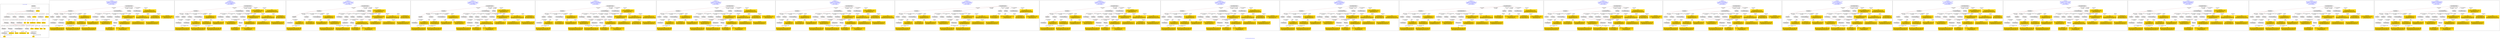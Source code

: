 digraph n0 {
fontcolor="blue"
remincross="true"
label="s15-s-detroit-institute-of-art.json"
subgraph cluster_0 {
label="1-correct model"
n2[style="filled",color="white",fillcolor="lightgray",label="E12_Production1"];
n3[style="filled",color="white",fillcolor="lightgray",label="E21_Person1"];
n4[style="filled",color="white",fillcolor="lightgray",label="E55_Type1"];
n5[style="filled",color="white",fillcolor="lightgray",label="E52_Time-Span3"];
n6[style="filled",color="white",fillcolor="lightgray",label="E69_Death1"];
n7[style="filled",color="white",fillcolor="lightgray",label="E74_Group1"];
n8[style="filled",color="white",fillcolor="lightgray",label="E82_Actor_Appellation1"];
n9[style="filled",color="white",fillcolor="lightgray",label="E67_Birth1"];
n10[shape="plaintext",style="filled",fillcolor="gold",label="artist_uri"];
n11[style="filled",color="white",fillcolor="lightgray",label="E22_Man-Made_Object1"];
n12[style="filled",color="white",fillcolor="lightgray",label="E35_Title1"];
n13[style="filled",color="white",fillcolor="lightgray",label="E8_Acquisition1"];
n14[style="filled",color="white",fillcolor="lightgray",label="E55_Type2"];
n15[shape="plaintext",style="filled",fillcolor="gold",label="provenance"];
n16[style="filled",color="white",fillcolor="lightgray",label="E54_Dimension1"];
n17[shape="plaintext",style="filled",fillcolor="gold",label="object_uri"];
n18[shape="plaintext",style="filled",fillcolor="gold",label="title"];
n19[style="filled",color="white",fillcolor="lightgray",label="E38_Image1"];
n20[shape="plaintext",style="filled",fillcolor="gold",label="imageURL"];
n21[style="filled",color="white",fillcolor="lightgray",label="E52_Time-Span1"];
n22[shape="plaintext",style="filled",fillcolor="gold",label="birth"];
n23[style="filled",color="white",fillcolor="lightgray",label="E52_Time-Span2"];
n24[shape="plaintext",style="filled",fillcolor="gold",label="death"];
n25[shape="plaintext",style="filled",fillcolor="gold",label="date"];
n26[shape="plaintext",style="filled",fillcolor="gold",label="dimensions"];
n27[shape="plaintext",style="filled",fillcolor="gold",label="medium_URI"];
n28[shape="plaintext",style="filled",fillcolor="gold",label="medium"];
n29[shape="plaintext",style="filled",fillcolor="gold",label="classification_URI"];
n30[shape="plaintext",style="filled",fillcolor="gold",label="classification"];
n31[shape="plaintext",style="filled",fillcolor="gold",label="nationality_URI"];
n32[shape="plaintext",style="filled",fillcolor="gold",label="nationality"];
n33[shape="plaintext",style="filled",fillcolor="gold",label="artist_appellation_uri"];
n34[shape="plaintext",style="filled",fillcolor="gold",label="name"];
n35[shape="plaintext",style="filled",fillcolor="gold",label="credit"];
}
subgraph cluster_1 {
label="candidate 0\nlink coherence:0.8484848484848485\nnode coherence:0.9354838709677419\nconfidence:0.4587992430995204\nmapping score:0.511057334318717\ncost:230.99848\n-precision:0.64-recall:0.64"
n37[style="filled",color="white",fillcolor="lightgray",label="E12_Production1"];
n38[style="filled",color="white",fillcolor="lightgray",label="E55_Type1"];
n39[style="filled",color="white",fillcolor="lightgray",label="E21_Person1"];
n40[style="filled",color="white",fillcolor="lightgray",label="E67_Birth1"];
n41[style="filled",color="white",fillcolor="lightgray",label="E69_Death1"];
n42[style="filled",color="white",fillcolor="lightgray",label="E74_Group1"];
n43[style="filled",color="white",fillcolor="lightgray",label="E82_Actor_Appellation1"];
n44[style="filled",color="white",fillcolor="lightgray",label="E22_Man-Made_Object1"];
n45[style="filled",color="white",fillcolor="lightgray",label="E38_Image1"];
n46[style="filled",color="white",fillcolor="lightgray",label="E54_Dimension1"];
n47[style="filled",color="white",fillcolor="lightgray",label="E8_Acquisition1"];
n48[style="filled",color="white",fillcolor="lightgray",label="E33_Linguistic_Object2"];
n49[style="filled",color="white",fillcolor="lightgray",label="E55_Type2"];
n50[style="filled",color="white",fillcolor="lightgray",label="E52_Time-Span1"];
n51[style="filled",color="white",fillcolor="lightgray",label="E52_Time-Span3"];
n52[style="filled",color="white",fillcolor="lightgray",label="E33_Linguistic_Object1"];
n53[shape="plaintext",style="filled",fillcolor="gold",label="classification_URI\n[E55_Type,classLink,0.69]\n[E74_Group,classLink,0.158]\n[E57_Material,classLink,0.142]\n[E31_Document,classLink,0.01]"];
n54[shape="plaintext",style="filled",fillcolor="gold",label="name\n[E82_Actor_Appellation,label,0.548]\n[E22_Man-Made_Object,classLink,0.16]\n[E30_Right,P3_has_note,0.152]\n[E8_Acquisition,P3_has_note,0.14]"];
n55[shape="plaintext",style="filled",fillcolor="gold",label="nationality\n[E74_Group,label,0.526]\n[E74_Group,classLink,0.301]\n[E55_Type,label,0.101]\n[E21_Person,P3_has_note,0.072]"];
n56[shape="plaintext",style="filled",fillcolor="gold",label="credit\n[E30_Right,P3_has_note,0.443]\n[E8_Acquisition,P3_has_note,0.368]\n[E33_Linguistic_Object,P3_has_note,0.095]\n[E22_Man-Made_Object,P3_has_note,0.094]"];
n57[shape="plaintext",style="filled",fillcolor="gold",label="death\n[E52_Time-Span,P82a_begin_of_the_begin,0.381]\n[E52_Time-Span,P82b_end_of_the_end,0.296]\n[E52_Time-Span,P82_at_some_time_within,0.283]\n[E33_Linguistic_Object,P3_has_note,0.04]"];
n58[shape="plaintext",style="filled",fillcolor="gold",label="artist_appellation_uri\n[E82_Actor_Appellation,classLink,0.591]\n[E21_Person,classLink,0.377]\n[E39_Actor,classLink,0.025]\n[E30_Right,P3_has_note,0.007]"];
n59[shape="plaintext",style="filled",fillcolor="gold",label="medium_URI\n[E55_Type,classLink,0.416]\n[E57_Material,classLink,0.411]\n[E74_Group,classLink,0.173]\n[E74_Group,label,0.0]"];
n60[shape="plaintext",style="filled",fillcolor="gold",label="birth\n[E52_Time-Span,P82a_begin_of_the_begin,0.466]\n[E52_Time-Span,P82_at_some_time_within,0.357]\n[E52_Time-Span,P82b_end_of_the_end,0.106]\n[E33_Linguistic_Object,P3_has_note,0.07]"];
n61[shape="plaintext",style="filled",fillcolor="gold",label="provenance\n[E33_Linguistic_Object,P3_has_note,0.266]\n[E22_Man-Made_Object,P3_has_note,0.257]\n[E8_Acquisition,P3_has_note,0.245]\n[E73_Information_Object,P3_has_note,0.232]"];
n62[shape="plaintext",style="filled",fillcolor="gold",label="imageURL\n[E38_Image,classLink,0.625]\n[E22_Man-Made_Object,classLink,0.14]\n[E78_Collection,classLink,0.138]\n[E21_Person,classLink,0.097]"];
n63[shape="plaintext",style="filled",fillcolor="gold",label="nationality_URI\n[E74_Group,classLink,0.672]\n[E55_Type,classLink,0.202]\n[E57_Material,classLink,0.098]\n[E74_Group,label,0.028]"];
n64[shape="plaintext",style="filled",fillcolor="gold",label="object_uri\n[E22_Man-Made_Object,classLink,0.88]\n[E22_Man-Made_Object,P3_has_note,0.043]\n[E38_Image,classLink,0.04]\n[E30_Right,P3_has_note,0.037]"];
n65[shape="plaintext",style="filled",fillcolor="gold",label="artist_uri\n[E21_Person,classLink,0.43]\n[E82_Actor_Appellation,classLink,0.359]\n[E39_Actor,classLink,0.168]\n[E30_Right,P3_has_note,0.044]"];
n66[shape="plaintext",style="filled",fillcolor="gold",label="classification\n[E31_Document,classLink,0.388]\n[E33_Linguistic_Object,P3_has_note,0.227]\n[E55_Type,label,0.192]\n[E55_Type,classLink,0.192]"];
n67[shape="plaintext",style="filled",fillcolor="gold",label="medium\n[E29_Design_or_Procedure,P3_has_note,0.344]\n[E57_Material,label,0.285]\n[E55_Type,label,0.229]\n[E57_Material,classLink,0.142]"];
n68[shape="plaintext",style="filled",fillcolor="gold",label="title\n[E35_Title,label,0.298]\n[E22_Man-Made_Object,P3_has_note,0.274]\n[E73_Information_Object,P3_has_note,0.233]\n[E33_Linguistic_Object,P3_has_note,0.194]"];
n69[shape="plaintext",style="filled",fillcolor="gold",label="dimensions\n[E54_Dimension,P3_has_note,0.714]\n[E22_Man-Made_Object,P3_has_note,0.109]\n[E34_Inscription,P3_has_note,0.097]\n[E73_Information_Object,P3_has_note,0.08]"];
n70[shape="plaintext",style="filled",fillcolor="gold",label="date\n[E52_Time-Span,P82a_begin_of_the_begin,0.389]\n[E52_Time-Span,P82_at_some_time_within,0.348]\n[E52_Time-Span,P82b_end_of_the_end,0.212]\n[E33_Linguistic_Object,P3_has_note,0.051]"];
}
subgraph cluster_2 {
label="candidate 1\nlink coherence:0.84375\nnode coherence:0.9\nconfidence:0.4587992430995204\nmapping score:0.508488636588729\ncost:130.99848\n-precision:0.66-recall:0.64"
n72[style="filled",color="white",fillcolor="lightgray",label="E12_Production1"];
n73[style="filled",color="white",fillcolor="lightgray",label="E55_Type1"];
n74[style="filled",color="white",fillcolor="lightgray",label="E21_Person1"];
n75[style="filled",color="white",fillcolor="lightgray",label="E67_Birth1"];
n76[style="filled",color="white",fillcolor="lightgray",label="E69_Death1"];
n77[style="filled",color="white",fillcolor="lightgray",label="E74_Group1"];
n78[style="filled",color="white",fillcolor="lightgray",label="E82_Actor_Appellation1"];
n79[style="filled",color="white",fillcolor="lightgray",label="E22_Man-Made_Object1"];
n80[style="filled",color="white",fillcolor="lightgray",label="E38_Image1"];
n81[style="filled",color="white",fillcolor="lightgray",label="E54_Dimension1"];
n82[style="filled",color="white",fillcolor="lightgray",label="E8_Acquisition1"];
n83[style="filled",color="white",fillcolor="lightgray",label="E33_Linguistic_Object2"];
n84[style="filled",color="white",fillcolor="lightgray",label="E55_Type2"];
n85[style="filled",color="white",fillcolor="lightgray",label="E52_Time-Span1"];
n86[style="filled",color="white",fillcolor="lightgray",label="E52_Time-Span3"];
n87[shape="plaintext",style="filled",fillcolor="gold",label="classification_URI\n[E55_Type,classLink,0.69]\n[E74_Group,classLink,0.158]\n[E57_Material,classLink,0.142]\n[E31_Document,classLink,0.01]"];
n88[shape="plaintext",style="filled",fillcolor="gold",label="name\n[E82_Actor_Appellation,label,0.548]\n[E22_Man-Made_Object,classLink,0.16]\n[E30_Right,P3_has_note,0.152]\n[E8_Acquisition,P3_has_note,0.14]"];
n89[shape="plaintext",style="filled",fillcolor="gold",label="nationality\n[E74_Group,label,0.526]\n[E74_Group,classLink,0.301]\n[E55_Type,label,0.101]\n[E21_Person,P3_has_note,0.072]"];
n90[shape="plaintext",style="filled",fillcolor="gold",label="death\n[E52_Time-Span,P82a_begin_of_the_begin,0.381]\n[E52_Time-Span,P82b_end_of_the_end,0.296]\n[E52_Time-Span,P82_at_some_time_within,0.283]\n[E33_Linguistic_Object,P3_has_note,0.04]"];
n91[shape="plaintext",style="filled",fillcolor="gold",label="classification\n[E31_Document,classLink,0.388]\n[E33_Linguistic_Object,P3_has_note,0.227]\n[E55_Type,label,0.192]\n[E55_Type,classLink,0.192]"];
n92[shape="plaintext",style="filled",fillcolor="gold",label="credit\n[E30_Right,P3_has_note,0.443]\n[E8_Acquisition,P3_has_note,0.368]\n[E33_Linguistic_Object,P3_has_note,0.095]\n[E22_Man-Made_Object,P3_has_note,0.094]"];
n93[shape="plaintext",style="filled",fillcolor="gold",label="artist_appellation_uri\n[E82_Actor_Appellation,classLink,0.591]\n[E21_Person,classLink,0.377]\n[E39_Actor,classLink,0.025]\n[E30_Right,P3_has_note,0.007]"];
n94[shape="plaintext",style="filled",fillcolor="gold",label="medium_URI\n[E55_Type,classLink,0.416]\n[E57_Material,classLink,0.411]\n[E74_Group,classLink,0.173]\n[E74_Group,label,0.0]"];
n95[shape="plaintext",style="filled",fillcolor="gold",label="birth\n[E52_Time-Span,P82a_begin_of_the_begin,0.466]\n[E52_Time-Span,P82_at_some_time_within,0.357]\n[E52_Time-Span,P82b_end_of_the_end,0.106]\n[E33_Linguistic_Object,P3_has_note,0.07]"];
n96[shape="plaintext",style="filled",fillcolor="gold",label="provenance\n[E33_Linguistic_Object,P3_has_note,0.266]\n[E22_Man-Made_Object,P3_has_note,0.257]\n[E8_Acquisition,P3_has_note,0.245]\n[E73_Information_Object,P3_has_note,0.232]"];
n97[shape="plaintext",style="filled",fillcolor="gold",label="imageURL\n[E38_Image,classLink,0.625]\n[E22_Man-Made_Object,classLink,0.14]\n[E78_Collection,classLink,0.138]\n[E21_Person,classLink,0.097]"];
n98[shape="plaintext",style="filled",fillcolor="gold",label="nationality_URI\n[E74_Group,classLink,0.672]\n[E55_Type,classLink,0.202]\n[E57_Material,classLink,0.098]\n[E74_Group,label,0.028]"];
n99[shape="plaintext",style="filled",fillcolor="gold",label="object_uri\n[E22_Man-Made_Object,classLink,0.88]\n[E22_Man-Made_Object,P3_has_note,0.043]\n[E38_Image,classLink,0.04]\n[E30_Right,P3_has_note,0.037]"];
n100[shape="plaintext",style="filled",fillcolor="gold",label="artist_uri\n[E21_Person,classLink,0.43]\n[E82_Actor_Appellation,classLink,0.359]\n[E39_Actor,classLink,0.168]\n[E30_Right,P3_has_note,0.044]"];
n101[shape="plaintext",style="filled",fillcolor="gold",label="medium\n[E29_Design_or_Procedure,P3_has_note,0.344]\n[E57_Material,label,0.285]\n[E55_Type,label,0.229]\n[E57_Material,classLink,0.142]"];
n102[shape="plaintext",style="filled",fillcolor="gold",label="title\n[E35_Title,label,0.298]\n[E22_Man-Made_Object,P3_has_note,0.274]\n[E73_Information_Object,P3_has_note,0.233]\n[E33_Linguistic_Object,P3_has_note,0.194]"];
n103[shape="plaintext",style="filled",fillcolor="gold",label="dimensions\n[E54_Dimension,P3_has_note,0.714]\n[E22_Man-Made_Object,P3_has_note,0.109]\n[E34_Inscription,P3_has_note,0.097]\n[E73_Information_Object,P3_has_note,0.08]"];
n104[shape="plaintext",style="filled",fillcolor="gold",label="date\n[E52_Time-Span,P82a_begin_of_the_begin,0.389]\n[E52_Time-Span,P82_at_some_time_within,0.348]\n[E52_Time-Span,P82b_end_of_the_end,0.212]\n[E33_Linguistic_Object,P3_has_note,0.051]"];
}
subgraph cluster_3 {
label="candidate 10\nlink coherence:0.8125\nnode coherence:0.8709677419354839\nconfidence:0.478147007154887\nmapping score:0.4960012126597532\ncost:31.99858\n-precision:0.62-recall:0.61"
n106[style="filled",color="white",fillcolor="lightgray",label="E12_Production1"];
n107[style="filled",color="white",fillcolor="lightgray",label="E52_Time-Span2"];
n108[style="filled",color="white",fillcolor="lightgray",label="E55_Type1"];
n109[style="filled",color="white",fillcolor="lightgray",label="E21_Person1"];
n110[style="filled",color="white",fillcolor="lightgray",label="E67_Birth1"];
n111[style="filled",color="white",fillcolor="lightgray",label="E74_Group1"];
n112[style="filled",color="white",fillcolor="lightgray",label="E82_Actor_Appellation1"];
n113[style="filled",color="white",fillcolor="lightgray",label="E22_Man-Made_Object1"];
n114[style="filled",color="white",fillcolor="lightgray",label="E30_Right1"];
n115[style="filled",color="white",fillcolor="lightgray",label="E38_Image1"];
n116[style="filled",color="white",fillcolor="lightgray",label="E54_Dimension1"];
n117[style="filled",color="white",fillcolor="lightgray",label="E8_Acquisition1"];
n118[style="filled",color="white",fillcolor="lightgray",label="E33_Linguistic_Object2"];
n119[style="filled",color="white",fillcolor="lightgray",label="E55_Type2"];
n120[style="filled",color="white",fillcolor="lightgray",label="E52_Time-Span1"];
n121[shape="plaintext",style="filled",fillcolor="gold",label="classification_URI\n[E55_Type,classLink,0.69]\n[E74_Group,classLink,0.158]\n[E57_Material,classLink,0.142]\n[E31_Document,classLink,0.01]"];
n122[shape="plaintext",style="filled",fillcolor="gold",label="name\n[E82_Actor_Appellation,label,0.548]\n[E22_Man-Made_Object,classLink,0.16]\n[E30_Right,P3_has_note,0.152]\n[E8_Acquisition,P3_has_note,0.14]"];
n123[shape="plaintext",style="filled",fillcolor="gold",label="nationality\n[E74_Group,label,0.526]\n[E74_Group,classLink,0.301]\n[E55_Type,label,0.101]\n[E21_Person,P3_has_note,0.072]"];
n124[shape="plaintext",style="filled",fillcolor="gold",label="date\n[E52_Time-Span,P82a_begin_of_the_begin,0.389]\n[E52_Time-Span,P82_at_some_time_within,0.348]\n[E52_Time-Span,P82b_end_of_the_end,0.212]\n[E33_Linguistic_Object,P3_has_note,0.051]"];
n125[shape="plaintext",style="filled",fillcolor="gold",label="birth\n[E52_Time-Span,P82a_begin_of_the_begin,0.466]\n[E52_Time-Span,P82_at_some_time_within,0.357]\n[E52_Time-Span,P82b_end_of_the_end,0.106]\n[E33_Linguistic_Object,P3_has_note,0.07]"];
n126[shape="plaintext",style="filled",fillcolor="gold",label="classification\n[E31_Document,classLink,0.388]\n[E33_Linguistic_Object,P3_has_note,0.227]\n[E55_Type,label,0.192]\n[E55_Type,classLink,0.192]"];
n127[shape="plaintext",style="filled",fillcolor="gold",label="artist_appellation_uri\n[E82_Actor_Appellation,classLink,0.591]\n[E21_Person,classLink,0.377]\n[E39_Actor,classLink,0.025]\n[E30_Right,P3_has_note,0.007]"];
n128[shape="plaintext",style="filled",fillcolor="gold",label="medium_URI\n[E55_Type,classLink,0.416]\n[E57_Material,classLink,0.411]\n[E74_Group,classLink,0.173]\n[E74_Group,label,0.0]"];
n129[shape="plaintext",style="filled",fillcolor="gold",label="provenance\n[E33_Linguistic_Object,P3_has_note,0.266]\n[E22_Man-Made_Object,P3_has_note,0.257]\n[E8_Acquisition,P3_has_note,0.245]\n[E73_Information_Object,P3_has_note,0.232]"];
n130[shape="plaintext",style="filled",fillcolor="gold",label="imageURL\n[E38_Image,classLink,0.625]\n[E22_Man-Made_Object,classLink,0.14]\n[E78_Collection,classLink,0.138]\n[E21_Person,classLink,0.097]"];
n131[shape="plaintext",style="filled",fillcolor="gold",label="nationality_URI\n[E74_Group,classLink,0.672]\n[E55_Type,classLink,0.202]\n[E57_Material,classLink,0.098]\n[E74_Group,label,0.028]"];
n132[shape="plaintext",style="filled",fillcolor="gold",label="object_uri\n[E22_Man-Made_Object,classLink,0.88]\n[E22_Man-Made_Object,P3_has_note,0.043]\n[E38_Image,classLink,0.04]\n[E30_Right,P3_has_note,0.037]"];
n133[shape="plaintext",style="filled",fillcolor="gold",label="artist_uri\n[E21_Person,classLink,0.43]\n[E82_Actor_Appellation,classLink,0.359]\n[E39_Actor,classLink,0.168]\n[E30_Right,P3_has_note,0.044]"];
n134[shape="plaintext",style="filled",fillcolor="gold",label="credit\n[E30_Right,P3_has_note,0.443]\n[E8_Acquisition,P3_has_note,0.368]\n[E33_Linguistic_Object,P3_has_note,0.095]\n[E22_Man-Made_Object,P3_has_note,0.094]"];
n135[shape="plaintext",style="filled",fillcolor="gold",label="medium\n[E29_Design_or_Procedure,P3_has_note,0.344]\n[E57_Material,label,0.285]\n[E55_Type,label,0.229]\n[E57_Material,classLink,0.142]"];
n136[shape="plaintext",style="filled",fillcolor="gold",label="title\n[E35_Title,label,0.298]\n[E22_Man-Made_Object,P3_has_note,0.274]\n[E73_Information_Object,P3_has_note,0.233]\n[E33_Linguistic_Object,P3_has_note,0.194]"];
n137[shape="plaintext",style="filled",fillcolor="gold",label="death\n[E52_Time-Span,P82a_begin_of_the_begin,0.381]\n[E52_Time-Span,P82b_end_of_the_end,0.296]\n[E52_Time-Span,P82_at_some_time_within,0.283]\n[E33_Linguistic_Object,P3_has_note,0.04]"];
n138[shape="plaintext",style="filled",fillcolor="gold",label="dimensions\n[E54_Dimension,P3_has_note,0.714]\n[E22_Man-Made_Object,P3_has_note,0.109]\n[E34_Inscription,P3_has_note,0.097]\n[E73_Information_Object,P3_has_note,0.08]"];
}
subgraph cluster_4 {
label="candidate 11\nlink coherence:0.8125\nnode coherence:0.8709677419354839\nconfidence:0.478147007154887\nmapping score:0.4960012126597532\ncost:130.99858\n-precision:0.66-recall:0.64"
n140[style="filled",color="white",fillcolor="lightgray",label="E12_Production1"];
n141[style="filled",color="white",fillcolor="lightgray",label="E52_Time-Span2"];
n142[style="filled",color="white",fillcolor="lightgray",label="E55_Type1"];
n143[style="filled",color="white",fillcolor="lightgray",label="E21_Person1"];
n144[style="filled",color="white",fillcolor="lightgray",label="E67_Birth1"];
n145[style="filled",color="white",fillcolor="lightgray",label="E74_Group1"];
n146[style="filled",color="white",fillcolor="lightgray",label="E82_Actor_Appellation1"];
n147[style="filled",color="white",fillcolor="lightgray",label="E22_Man-Made_Object1"];
n148[style="filled",color="white",fillcolor="lightgray",label="E30_Right1"];
n149[style="filled",color="white",fillcolor="lightgray",label="E38_Image1"];
n150[style="filled",color="white",fillcolor="lightgray",label="E54_Dimension1"];
n151[style="filled",color="white",fillcolor="lightgray",label="E8_Acquisition1"];
n152[style="filled",color="white",fillcolor="lightgray",label="E33_Linguistic_Object2"];
n153[style="filled",color="white",fillcolor="lightgray",label="E55_Type2"];
n154[style="filled",color="white",fillcolor="lightgray",label="E52_Time-Span1"];
n155[shape="plaintext",style="filled",fillcolor="gold",label="classification_URI\n[E55_Type,classLink,0.69]\n[E74_Group,classLink,0.158]\n[E57_Material,classLink,0.142]\n[E31_Document,classLink,0.01]"];
n156[shape="plaintext",style="filled",fillcolor="gold",label="name\n[E82_Actor_Appellation,label,0.548]\n[E22_Man-Made_Object,classLink,0.16]\n[E30_Right,P3_has_note,0.152]\n[E8_Acquisition,P3_has_note,0.14]"];
n157[shape="plaintext",style="filled",fillcolor="gold",label="nationality\n[E74_Group,label,0.526]\n[E74_Group,classLink,0.301]\n[E55_Type,label,0.101]\n[E21_Person,P3_has_note,0.072]"];
n158[shape="plaintext",style="filled",fillcolor="gold",label="death\n[E52_Time-Span,P82a_begin_of_the_begin,0.381]\n[E52_Time-Span,P82b_end_of_the_end,0.296]\n[E52_Time-Span,P82_at_some_time_within,0.283]\n[E33_Linguistic_Object,P3_has_note,0.04]"];
n159[shape="plaintext",style="filled",fillcolor="gold",label="classification\n[E31_Document,classLink,0.388]\n[E33_Linguistic_Object,P3_has_note,0.227]\n[E55_Type,label,0.192]\n[E55_Type,classLink,0.192]"];
n160[shape="plaintext",style="filled",fillcolor="gold",label="artist_appellation_uri\n[E82_Actor_Appellation,classLink,0.591]\n[E21_Person,classLink,0.377]\n[E39_Actor,classLink,0.025]\n[E30_Right,P3_has_note,0.007]"];
n161[shape="plaintext",style="filled",fillcolor="gold",label="medium_URI\n[E55_Type,classLink,0.416]\n[E57_Material,classLink,0.411]\n[E74_Group,classLink,0.173]\n[E74_Group,label,0.0]"];
n162[shape="plaintext",style="filled",fillcolor="gold",label="birth\n[E52_Time-Span,P82a_begin_of_the_begin,0.466]\n[E52_Time-Span,P82_at_some_time_within,0.357]\n[E52_Time-Span,P82b_end_of_the_end,0.106]\n[E33_Linguistic_Object,P3_has_note,0.07]"];
n163[shape="plaintext",style="filled",fillcolor="gold",label="provenance\n[E33_Linguistic_Object,P3_has_note,0.266]\n[E22_Man-Made_Object,P3_has_note,0.257]\n[E8_Acquisition,P3_has_note,0.245]\n[E73_Information_Object,P3_has_note,0.232]"];
n164[shape="plaintext",style="filled",fillcolor="gold",label="imageURL\n[E38_Image,classLink,0.625]\n[E22_Man-Made_Object,classLink,0.14]\n[E78_Collection,classLink,0.138]\n[E21_Person,classLink,0.097]"];
n165[shape="plaintext",style="filled",fillcolor="gold",label="nationality_URI\n[E74_Group,classLink,0.672]\n[E55_Type,classLink,0.202]\n[E57_Material,classLink,0.098]\n[E74_Group,label,0.028]"];
n166[shape="plaintext",style="filled",fillcolor="gold",label="object_uri\n[E22_Man-Made_Object,classLink,0.88]\n[E22_Man-Made_Object,P3_has_note,0.043]\n[E38_Image,classLink,0.04]\n[E30_Right,P3_has_note,0.037]"];
n167[shape="plaintext",style="filled",fillcolor="gold",label="artist_uri\n[E21_Person,classLink,0.43]\n[E82_Actor_Appellation,classLink,0.359]\n[E39_Actor,classLink,0.168]\n[E30_Right,P3_has_note,0.044]"];
n168[shape="plaintext",style="filled",fillcolor="gold",label="credit\n[E30_Right,P3_has_note,0.443]\n[E8_Acquisition,P3_has_note,0.368]\n[E33_Linguistic_Object,P3_has_note,0.095]\n[E22_Man-Made_Object,P3_has_note,0.094]"];
n169[shape="plaintext",style="filled",fillcolor="gold",label="medium\n[E29_Design_or_Procedure,P3_has_note,0.344]\n[E57_Material,label,0.285]\n[E55_Type,label,0.229]\n[E57_Material,classLink,0.142]"];
n170[shape="plaintext",style="filled",fillcolor="gold",label="title\n[E35_Title,label,0.298]\n[E22_Man-Made_Object,P3_has_note,0.274]\n[E73_Information_Object,P3_has_note,0.233]\n[E33_Linguistic_Object,P3_has_note,0.194]"];
n171[shape="plaintext",style="filled",fillcolor="gold",label="date\n[E52_Time-Span,P82a_begin_of_the_begin,0.389]\n[E52_Time-Span,P82_at_some_time_within,0.348]\n[E52_Time-Span,P82b_end_of_the_end,0.212]\n[E33_Linguistic_Object,P3_has_note,0.051]"];
n172[shape="plaintext",style="filled",fillcolor="gold",label="dimensions\n[E54_Dimension,P3_has_note,0.714]\n[E22_Man-Made_Object,P3_has_note,0.109]\n[E34_Inscription,P3_has_note,0.097]\n[E73_Information_Object,P3_has_note,0.08]"];
}
subgraph cluster_5 {
label="candidate 12\nlink coherence:0.8125\nnode coherence:0.9354838709677419\nconfidence:0.4587992430995204\nmapping score:0.511057334318717\ncost:130.99855\n-precision:0.66-recall:0.64"
n174[style="filled",color="white",fillcolor="lightgray",label="E12_Production1"];
n175[style="filled",color="white",fillcolor="lightgray",label="E52_Time-Span2"];
n176[style="filled",color="white",fillcolor="lightgray",label="E55_Type1"];
n177[style="filled",color="white",fillcolor="lightgray",label="E21_Person1"];
n178[style="filled",color="white",fillcolor="lightgray",label="E67_Birth1"];
n179[style="filled",color="white",fillcolor="lightgray",label="E74_Group1"];
n180[style="filled",color="white",fillcolor="lightgray",label="E82_Actor_Appellation1"];
n181[style="filled",color="white",fillcolor="lightgray",label="E22_Man-Made_Object1"];
n182[style="filled",color="white",fillcolor="lightgray",label="E38_Image1"];
n183[style="filled",color="white",fillcolor="lightgray",label="E54_Dimension1"];
n184[style="filled",color="white",fillcolor="lightgray",label="E55_Type2"];
n185[style="filled",color="white",fillcolor="lightgray",label="E8_Acquisition1"];
n186[style="filled",color="white",fillcolor="lightgray",label="E33_Linguistic_Object1"];
n187[style="filled",color="white",fillcolor="lightgray",label="E52_Time-Span1"];
n188[style="filled",color="white",fillcolor="lightgray",label="E33_Linguistic_Object2"];
n189[shape="plaintext",style="filled",fillcolor="gold",label="classification_URI\n[E55_Type,classLink,0.69]\n[E74_Group,classLink,0.158]\n[E57_Material,classLink,0.142]\n[E31_Document,classLink,0.01]"];
n190[shape="plaintext",style="filled",fillcolor="gold",label="name\n[E82_Actor_Appellation,label,0.548]\n[E22_Man-Made_Object,classLink,0.16]\n[E30_Right,P3_has_note,0.152]\n[E8_Acquisition,P3_has_note,0.14]"];
n191[shape="plaintext",style="filled",fillcolor="gold",label="nationality\n[E74_Group,label,0.526]\n[E74_Group,classLink,0.301]\n[E55_Type,label,0.101]\n[E21_Person,P3_has_note,0.072]"];
n192[shape="plaintext",style="filled",fillcolor="gold",label="credit\n[E30_Right,P3_has_note,0.443]\n[E8_Acquisition,P3_has_note,0.368]\n[E33_Linguistic_Object,P3_has_note,0.095]\n[E22_Man-Made_Object,P3_has_note,0.094]"];
n193[shape="plaintext",style="filled",fillcolor="gold",label="date\n[E52_Time-Span,P82a_begin_of_the_begin,0.389]\n[E52_Time-Span,P82_at_some_time_within,0.348]\n[E52_Time-Span,P82b_end_of_the_end,0.212]\n[E33_Linguistic_Object,P3_has_note,0.051]"];
n194[shape="plaintext",style="filled",fillcolor="gold",label="birth\n[E52_Time-Span,P82a_begin_of_the_begin,0.466]\n[E52_Time-Span,P82_at_some_time_within,0.357]\n[E52_Time-Span,P82b_end_of_the_end,0.106]\n[E33_Linguistic_Object,P3_has_note,0.07]"];
n195[shape="plaintext",style="filled",fillcolor="gold",label="artist_appellation_uri\n[E82_Actor_Appellation,classLink,0.591]\n[E21_Person,classLink,0.377]\n[E39_Actor,classLink,0.025]\n[E30_Right,P3_has_note,0.007]"];
n196[shape="plaintext",style="filled",fillcolor="gold",label="medium_URI\n[E55_Type,classLink,0.416]\n[E57_Material,classLink,0.411]\n[E74_Group,classLink,0.173]\n[E74_Group,label,0.0]"];
n197[shape="plaintext",style="filled",fillcolor="gold",label="provenance\n[E33_Linguistic_Object,P3_has_note,0.266]\n[E22_Man-Made_Object,P3_has_note,0.257]\n[E8_Acquisition,P3_has_note,0.245]\n[E73_Information_Object,P3_has_note,0.232]"];
n198[shape="plaintext",style="filled",fillcolor="gold",label="imageURL\n[E38_Image,classLink,0.625]\n[E22_Man-Made_Object,classLink,0.14]\n[E78_Collection,classLink,0.138]\n[E21_Person,classLink,0.097]"];
n199[shape="plaintext",style="filled",fillcolor="gold",label="nationality_URI\n[E74_Group,classLink,0.672]\n[E55_Type,classLink,0.202]\n[E57_Material,classLink,0.098]\n[E74_Group,label,0.028]"];
n200[shape="plaintext",style="filled",fillcolor="gold",label="object_uri\n[E22_Man-Made_Object,classLink,0.88]\n[E22_Man-Made_Object,P3_has_note,0.043]\n[E38_Image,classLink,0.04]\n[E30_Right,P3_has_note,0.037]"];
n201[shape="plaintext",style="filled",fillcolor="gold",label="artist_uri\n[E21_Person,classLink,0.43]\n[E82_Actor_Appellation,classLink,0.359]\n[E39_Actor,classLink,0.168]\n[E30_Right,P3_has_note,0.044]"];
n202[shape="plaintext",style="filled",fillcolor="gold",label="classification\n[E31_Document,classLink,0.388]\n[E33_Linguistic_Object,P3_has_note,0.227]\n[E55_Type,label,0.192]\n[E55_Type,classLink,0.192]"];
n203[shape="plaintext",style="filled",fillcolor="gold",label="medium\n[E29_Design_or_Procedure,P3_has_note,0.344]\n[E57_Material,label,0.285]\n[E55_Type,label,0.229]\n[E57_Material,classLink,0.142]"];
n204[shape="plaintext",style="filled",fillcolor="gold",label="title\n[E35_Title,label,0.298]\n[E22_Man-Made_Object,P3_has_note,0.274]\n[E73_Information_Object,P3_has_note,0.233]\n[E33_Linguistic_Object,P3_has_note,0.194]"];
n205[shape="plaintext",style="filled",fillcolor="gold",label="death\n[E52_Time-Span,P82a_begin_of_the_begin,0.381]\n[E52_Time-Span,P82b_end_of_the_end,0.296]\n[E52_Time-Span,P82_at_some_time_within,0.283]\n[E33_Linguistic_Object,P3_has_note,0.04]"];
n206[shape="plaintext",style="filled",fillcolor="gold",label="dimensions\n[E54_Dimension,P3_has_note,0.714]\n[E22_Man-Made_Object,P3_has_note,0.109]\n[E34_Inscription,P3_has_note,0.097]\n[E73_Information_Object,P3_has_note,0.08]"];
}
subgraph cluster_6 {
label="candidate 13\nlink coherence:0.8125\nnode coherence:0.9032258064516129\nconfidence:0.4587992430995204\nmapping score:0.500304646146674\ncost:130.99858\n-precision:0.62-recall:0.61"
n208[style="filled",color="white",fillcolor="lightgray",label="E12_Production1"];
n209[style="filled",color="white",fillcolor="lightgray",label="E52_Time-Span2"];
n210[style="filled",color="white",fillcolor="lightgray",label="E55_Type1"];
n211[style="filled",color="white",fillcolor="lightgray",label="E21_Person1"];
n212[style="filled",color="white",fillcolor="lightgray",label="E67_Birth1"];
n213[style="filled",color="white",fillcolor="lightgray",label="E74_Group1"];
n214[style="filled",color="white",fillcolor="lightgray",label="E82_Actor_Appellation1"];
n215[style="filled",color="white",fillcolor="lightgray",label="E22_Man-Made_Object1"];
n216[style="filled",color="white",fillcolor="lightgray",label="E38_Image1"];
n217[style="filled",color="white",fillcolor="lightgray",label="E54_Dimension1"];
n218[style="filled",color="white",fillcolor="lightgray",label="E8_Acquisition1"];
n219[style="filled",color="white",fillcolor="lightgray",label="E33_Linguistic_Object2"];
n220[style="filled",color="white",fillcolor="lightgray",label="E55_Type2"];
n221[style="filled",color="white",fillcolor="lightgray",label="E52_Time-Span1"];
n222[style="filled",color="white",fillcolor="lightgray",label="E33_Linguistic_Object1"];
n223[shape="plaintext",style="filled",fillcolor="gold",label="classification_URI\n[E55_Type,classLink,0.69]\n[E74_Group,classLink,0.158]\n[E57_Material,classLink,0.142]\n[E31_Document,classLink,0.01]"];
n224[shape="plaintext",style="filled",fillcolor="gold",label="name\n[E82_Actor_Appellation,label,0.548]\n[E22_Man-Made_Object,classLink,0.16]\n[E30_Right,P3_has_note,0.152]\n[E8_Acquisition,P3_has_note,0.14]"];
n225[shape="plaintext",style="filled",fillcolor="gold",label="nationality\n[E74_Group,label,0.526]\n[E74_Group,classLink,0.301]\n[E55_Type,label,0.101]\n[E21_Person,P3_has_note,0.072]"];
n226[shape="plaintext",style="filled",fillcolor="gold",label="date\n[E52_Time-Span,P82a_begin_of_the_begin,0.389]\n[E52_Time-Span,P82_at_some_time_within,0.348]\n[E52_Time-Span,P82b_end_of_the_end,0.212]\n[E33_Linguistic_Object,P3_has_note,0.051]"];
n227[shape="plaintext",style="filled",fillcolor="gold",label="birth\n[E52_Time-Span,P82a_begin_of_the_begin,0.466]\n[E52_Time-Span,P82_at_some_time_within,0.357]\n[E52_Time-Span,P82b_end_of_the_end,0.106]\n[E33_Linguistic_Object,P3_has_note,0.07]"];
n228[shape="plaintext",style="filled",fillcolor="gold",label="credit\n[E30_Right,P3_has_note,0.443]\n[E8_Acquisition,P3_has_note,0.368]\n[E33_Linguistic_Object,P3_has_note,0.095]\n[E22_Man-Made_Object,P3_has_note,0.094]"];
n229[shape="plaintext",style="filled",fillcolor="gold",label="artist_appellation_uri\n[E82_Actor_Appellation,classLink,0.591]\n[E21_Person,classLink,0.377]\n[E39_Actor,classLink,0.025]\n[E30_Right,P3_has_note,0.007]"];
n230[shape="plaintext",style="filled",fillcolor="gold",label="medium_URI\n[E55_Type,classLink,0.416]\n[E57_Material,classLink,0.411]\n[E74_Group,classLink,0.173]\n[E74_Group,label,0.0]"];
n231[shape="plaintext",style="filled",fillcolor="gold",label="provenance\n[E33_Linguistic_Object,P3_has_note,0.266]\n[E22_Man-Made_Object,P3_has_note,0.257]\n[E8_Acquisition,P3_has_note,0.245]\n[E73_Information_Object,P3_has_note,0.232]"];
n232[shape="plaintext",style="filled",fillcolor="gold",label="imageURL\n[E38_Image,classLink,0.625]\n[E22_Man-Made_Object,classLink,0.14]\n[E78_Collection,classLink,0.138]\n[E21_Person,classLink,0.097]"];
n233[shape="plaintext",style="filled",fillcolor="gold",label="nationality_URI\n[E74_Group,classLink,0.672]\n[E55_Type,classLink,0.202]\n[E57_Material,classLink,0.098]\n[E74_Group,label,0.028]"];
n234[shape="plaintext",style="filled",fillcolor="gold",label="object_uri\n[E22_Man-Made_Object,classLink,0.88]\n[E22_Man-Made_Object,P3_has_note,0.043]\n[E38_Image,classLink,0.04]\n[E30_Right,P3_has_note,0.037]"];
n235[shape="plaintext",style="filled",fillcolor="gold",label="artist_uri\n[E21_Person,classLink,0.43]\n[E82_Actor_Appellation,classLink,0.359]\n[E39_Actor,classLink,0.168]\n[E30_Right,P3_has_note,0.044]"];
n236[shape="plaintext",style="filled",fillcolor="gold",label="classification\n[E31_Document,classLink,0.388]\n[E33_Linguistic_Object,P3_has_note,0.227]\n[E55_Type,label,0.192]\n[E55_Type,classLink,0.192]"];
n237[shape="plaintext",style="filled",fillcolor="gold",label="medium\n[E29_Design_or_Procedure,P3_has_note,0.344]\n[E57_Material,label,0.285]\n[E55_Type,label,0.229]\n[E57_Material,classLink,0.142]"];
n238[shape="plaintext",style="filled",fillcolor="gold",label="title\n[E35_Title,label,0.298]\n[E22_Man-Made_Object,P3_has_note,0.274]\n[E73_Information_Object,P3_has_note,0.233]\n[E33_Linguistic_Object,P3_has_note,0.194]"];
n239[shape="plaintext",style="filled",fillcolor="gold",label="death\n[E52_Time-Span,P82a_begin_of_the_begin,0.381]\n[E52_Time-Span,P82b_end_of_the_end,0.296]\n[E52_Time-Span,P82_at_some_time_within,0.283]\n[E33_Linguistic_Object,P3_has_note,0.04]"];
n240[shape="plaintext",style="filled",fillcolor="gold",label="dimensions\n[E54_Dimension,P3_has_note,0.714]\n[E22_Man-Made_Object,P3_has_note,0.109]\n[E34_Inscription,P3_has_note,0.097]\n[E73_Information_Object,P3_has_note,0.08]"];
}
subgraph cluster_7 {
label="candidate 14\nlink coherence:0.8125\nnode coherence:0.9354838709677419\nconfidence:0.4587992430995204\nmapping score:0.511057334318717\ncost:130.99861\n-precision:0.62-recall:0.61"
n242[style="filled",color="white",fillcolor="lightgray",label="E12_Production1"];
n243[style="filled",color="white",fillcolor="lightgray",label="E52_Time-Span2"];
n244[style="filled",color="white",fillcolor="lightgray",label="E55_Type1"];
n245[style="filled",color="white",fillcolor="lightgray",label="E21_Person1"];
n246[style="filled",color="white",fillcolor="lightgray",label="E67_Birth1"];
n247[style="filled",color="white",fillcolor="lightgray",label="E74_Group1"];
n248[style="filled",color="white",fillcolor="lightgray",label="E82_Actor_Appellation1"];
n249[style="filled",color="white",fillcolor="lightgray",label="E22_Man-Made_Object1"];
n250[style="filled",color="white",fillcolor="lightgray",label="E38_Image1"];
n251[style="filled",color="white",fillcolor="lightgray",label="E54_Dimension1"];
n252[style="filled",color="white",fillcolor="lightgray",label="E8_Acquisition1"];
n253[style="filled",color="white",fillcolor="lightgray",label="E33_Linguistic_Object1"];
n254[style="filled",color="white",fillcolor="lightgray",label="E55_Type2"];
n255[style="filled",color="white",fillcolor="lightgray",label="E52_Time-Span1"];
n256[style="filled",color="white",fillcolor="lightgray",label="E33_Linguistic_Object2"];
n257[shape="plaintext",style="filled",fillcolor="gold",label="classification_URI\n[E55_Type,classLink,0.69]\n[E74_Group,classLink,0.158]\n[E57_Material,classLink,0.142]\n[E31_Document,classLink,0.01]"];
n258[shape="plaintext",style="filled",fillcolor="gold",label="name\n[E82_Actor_Appellation,label,0.548]\n[E22_Man-Made_Object,classLink,0.16]\n[E30_Right,P3_has_note,0.152]\n[E8_Acquisition,P3_has_note,0.14]"];
n259[shape="plaintext",style="filled",fillcolor="gold",label="nationality\n[E74_Group,label,0.526]\n[E74_Group,classLink,0.301]\n[E55_Type,label,0.101]\n[E21_Person,P3_has_note,0.072]"];
n260[shape="plaintext",style="filled",fillcolor="gold",label="credit\n[E30_Right,P3_has_note,0.443]\n[E8_Acquisition,P3_has_note,0.368]\n[E33_Linguistic_Object,P3_has_note,0.095]\n[E22_Man-Made_Object,P3_has_note,0.094]"];
n261[shape="plaintext",style="filled",fillcolor="gold",label="date\n[E52_Time-Span,P82a_begin_of_the_begin,0.389]\n[E52_Time-Span,P82_at_some_time_within,0.348]\n[E52_Time-Span,P82b_end_of_the_end,0.212]\n[E33_Linguistic_Object,P3_has_note,0.051]"];
n262[shape="plaintext",style="filled",fillcolor="gold",label="birth\n[E52_Time-Span,P82a_begin_of_the_begin,0.466]\n[E52_Time-Span,P82_at_some_time_within,0.357]\n[E52_Time-Span,P82b_end_of_the_end,0.106]\n[E33_Linguistic_Object,P3_has_note,0.07]"];
n263[shape="plaintext",style="filled",fillcolor="gold",label="artist_appellation_uri\n[E82_Actor_Appellation,classLink,0.591]\n[E21_Person,classLink,0.377]\n[E39_Actor,classLink,0.025]\n[E30_Right,P3_has_note,0.007]"];
n264[shape="plaintext",style="filled",fillcolor="gold",label="medium_URI\n[E55_Type,classLink,0.416]\n[E57_Material,classLink,0.411]\n[E74_Group,classLink,0.173]\n[E74_Group,label,0.0]"];
n265[shape="plaintext",style="filled",fillcolor="gold",label="provenance\n[E33_Linguistic_Object,P3_has_note,0.266]\n[E22_Man-Made_Object,P3_has_note,0.257]\n[E8_Acquisition,P3_has_note,0.245]\n[E73_Information_Object,P3_has_note,0.232]"];
n266[shape="plaintext",style="filled",fillcolor="gold",label="imageURL\n[E38_Image,classLink,0.625]\n[E22_Man-Made_Object,classLink,0.14]\n[E78_Collection,classLink,0.138]\n[E21_Person,classLink,0.097]"];
n267[shape="plaintext",style="filled",fillcolor="gold",label="nationality_URI\n[E74_Group,classLink,0.672]\n[E55_Type,classLink,0.202]\n[E57_Material,classLink,0.098]\n[E74_Group,label,0.028]"];
n268[shape="plaintext",style="filled",fillcolor="gold",label="object_uri\n[E22_Man-Made_Object,classLink,0.88]\n[E22_Man-Made_Object,P3_has_note,0.043]\n[E38_Image,classLink,0.04]\n[E30_Right,P3_has_note,0.037]"];
n269[shape="plaintext",style="filled",fillcolor="gold",label="artist_uri\n[E21_Person,classLink,0.43]\n[E82_Actor_Appellation,classLink,0.359]\n[E39_Actor,classLink,0.168]\n[E30_Right,P3_has_note,0.044]"];
n270[shape="plaintext",style="filled",fillcolor="gold",label="classification\n[E31_Document,classLink,0.388]\n[E33_Linguistic_Object,P3_has_note,0.227]\n[E55_Type,label,0.192]\n[E55_Type,classLink,0.192]"];
n271[shape="plaintext",style="filled",fillcolor="gold",label="medium\n[E29_Design_or_Procedure,P3_has_note,0.344]\n[E57_Material,label,0.285]\n[E55_Type,label,0.229]\n[E57_Material,classLink,0.142]"];
n272[shape="plaintext",style="filled",fillcolor="gold",label="title\n[E35_Title,label,0.298]\n[E22_Man-Made_Object,P3_has_note,0.274]\n[E73_Information_Object,P3_has_note,0.233]\n[E33_Linguistic_Object,P3_has_note,0.194]"];
n273[shape="plaintext",style="filled",fillcolor="gold",label="death\n[E52_Time-Span,P82a_begin_of_the_begin,0.381]\n[E52_Time-Span,P82b_end_of_the_end,0.296]\n[E52_Time-Span,P82_at_some_time_within,0.283]\n[E33_Linguistic_Object,P3_has_note,0.04]"];
n274[shape="plaintext",style="filled",fillcolor="gold",label="dimensions\n[E54_Dimension,P3_has_note,0.714]\n[E22_Man-Made_Object,P3_has_note,0.109]\n[E34_Inscription,P3_has_note,0.097]\n[E73_Information_Object,P3_has_note,0.08]"];
}
subgraph cluster_8 {
label="candidate 15\nlink coherence:0.8125\nnode coherence:0.9354838709677419\nconfidence:0.4587992430995204\nmapping score:0.511057334318717\ncost:130.99869\n-precision:0.59-recall:0.58"
n276[style="filled",color="white",fillcolor="lightgray",label="E12_Production1"];
n277[style="filled",color="white",fillcolor="lightgray",label="E52_Time-Span2"];
n278[style="filled",color="white",fillcolor="lightgray",label="E21_Person1"];
n279[style="filled",color="white",fillcolor="lightgray",label="E67_Birth1"];
n280[style="filled",color="white",fillcolor="lightgray",label="E74_Group1"];
n281[style="filled",color="white",fillcolor="lightgray",label="E82_Actor_Appellation1"];
n282[style="filled",color="white",fillcolor="lightgray",label="E22_Man-Made_Object1"];
n283[style="filled",color="white",fillcolor="lightgray",label="E38_Image1"];
n284[style="filled",color="white",fillcolor="lightgray",label="E54_Dimension1"];
n285[style="filled",color="white",fillcolor="lightgray",label="E8_Acquisition1"];
n286[style="filled",color="white",fillcolor="lightgray",label="E33_Linguistic_Object2"];
n287[style="filled",color="white",fillcolor="lightgray",label="E55_Type1"];
n288[style="filled",color="white",fillcolor="lightgray",label="E55_Type2"];
n289[style="filled",color="white",fillcolor="lightgray",label="E52_Time-Span1"];
n290[style="filled",color="white",fillcolor="lightgray",label="E33_Linguistic_Object1"];
n291[shape="plaintext",style="filled",fillcolor="gold",label="classification_URI\n[E55_Type,classLink,0.69]\n[E74_Group,classLink,0.158]\n[E57_Material,classLink,0.142]\n[E31_Document,classLink,0.01]"];
n292[shape="plaintext",style="filled",fillcolor="gold",label="name\n[E82_Actor_Appellation,label,0.548]\n[E22_Man-Made_Object,classLink,0.16]\n[E30_Right,P3_has_note,0.152]\n[E8_Acquisition,P3_has_note,0.14]"];
n293[shape="plaintext",style="filled",fillcolor="gold",label="nationality\n[E74_Group,label,0.526]\n[E74_Group,classLink,0.301]\n[E55_Type,label,0.101]\n[E21_Person,P3_has_note,0.072]"];
n294[shape="plaintext",style="filled",fillcolor="gold",label="credit\n[E30_Right,P3_has_note,0.443]\n[E8_Acquisition,P3_has_note,0.368]\n[E33_Linguistic_Object,P3_has_note,0.095]\n[E22_Man-Made_Object,P3_has_note,0.094]"];
n295[shape="plaintext",style="filled",fillcolor="gold",label="date\n[E52_Time-Span,P82a_begin_of_the_begin,0.389]\n[E52_Time-Span,P82_at_some_time_within,0.348]\n[E52_Time-Span,P82b_end_of_the_end,0.212]\n[E33_Linguistic_Object,P3_has_note,0.051]"];
n296[shape="plaintext",style="filled",fillcolor="gold",label="birth\n[E52_Time-Span,P82a_begin_of_the_begin,0.466]\n[E52_Time-Span,P82_at_some_time_within,0.357]\n[E52_Time-Span,P82b_end_of_the_end,0.106]\n[E33_Linguistic_Object,P3_has_note,0.07]"];
n297[shape="plaintext",style="filled",fillcolor="gold",label="artist_appellation_uri\n[E82_Actor_Appellation,classLink,0.591]\n[E21_Person,classLink,0.377]\n[E39_Actor,classLink,0.025]\n[E30_Right,P3_has_note,0.007]"];
n298[shape="plaintext",style="filled",fillcolor="gold",label="medium_URI\n[E55_Type,classLink,0.416]\n[E57_Material,classLink,0.411]\n[E74_Group,classLink,0.173]\n[E74_Group,label,0.0]"];
n299[shape="plaintext",style="filled",fillcolor="gold",label="provenance\n[E33_Linguistic_Object,P3_has_note,0.266]\n[E22_Man-Made_Object,P3_has_note,0.257]\n[E8_Acquisition,P3_has_note,0.245]\n[E73_Information_Object,P3_has_note,0.232]"];
n300[shape="plaintext",style="filled",fillcolor="gold",label="imageURL\n[E38_Image,classLink,0.625]\n[E22_Man-Made_Object,classLink,0.14]\n[E78_Collection,classLink,0.138]\n[E21_Person,classLink,0.097]"];
n301[shape="plaintext",style="filled",fillcolor="gold",label="nationality_URI\n[E74_Group,classLink,0.672]\n[E55_Type,classLink,0.202]\n[E57_Material,classLink,0.098]\n[E74_Group,label,0.028]"];
n302[shape="plaintext",style="filled",fillcolor="gold",label="object_uri\n[E22_Man-Made_Object,classLink,0.88]\n[E22_Man-Made_Object,P3_has_note,0.043]\n[E38_Image,classLink,0.04]\n[E30_Right,P3_has_note,0.037]"];
n303[shape="plaintext",style="filled",fillcolor="gold",label="artist_uri\n[E21_Person,classLink,0.43]\n[E82_Actor_Appellation,classLink,0.359]\n[E39_Actor,classLink,0.168]\n[E30_Right,P3_has_note,0.044]"];
n304[shape="plaintext",style="filled",fillcolor="gold",label="classification\n[E31_Document,classLink,0.388]\n[E33_Linguistic_Object,P3_has_note,0.227]\n[E55_Type,label,0.192]\n[E55_Type,classLink,0.192]"];
n305[shape="plaintext",style="filled",fillcolor="gold",label="medium\n[E29_Design_or_Procedure,P3_has_note,0.344]\n[E57_Material,label,0.285]\n[E55_Type,label,0.229]\n[E57_Material,classLink,0.142]"];
n306[shape="plaintext",style="filled",fillcolor="gold",label="title\n[E35_Title,label,0.298]\n[E22_Man-Made_Object,P3_has_note,0.274]\n[E73_Information_Object,P3_has_note,0.233]\n[E33_Linguistic_Object,P3_has_note,0.194]"];
n307[shape="plaintext",style="filled",fillcolor="gold",label="death\n[E52_Time-Span,P82a_begin_of_the_begin,0.381]\n[E52_Time-Span,P82b_end_of_the_end,0.296]\n[E52_Time-Span,P82_at_some_time_within,0.283]\n[E33_Linguistic_Object,P3_has_note,0.04]"];
n308[shape="plaintext",style="filled",fillcolor="gold",label="dimensions\n[E54_Dimension,P3_has_note,0.714]\n[E22_Man-Made_Object,P3_has_note,0.109]\n[E34_Inscription,P3_has_note,0.097]\n[E73_Information_Object,P3_has_note,0.08]"];
}
subgraph cluster_9 {
label="candidate 16\nlink coherence:0.8125\nnode coherence:0.9354838709677419\nconfidence:0.4587992430995204\nmapping score:0.511057334318717\ncost:229.99855\n-precision:0.69-recall:0.67"
n310[style="filled",color="white",fillcolor="lightgray",label="E12_Production1"];
n311[style="filled",color="white",fillcolor="lightgray",label="E52_Time-Span2"];
n312[style="filled",color="white",fillcolor="lightgray",label="E55_Type1"];
n313[style="filled",color="white",fillcolor="lightgray",label="E21_Person1"];
n314[style="filled",color="white",fillcolor="lightgray",label="E67_Birth1"];
n315[style="filled",color="white",fillcolor="lightgray",label="E74_Group1"];
n316[style="filled",color="white",fillcolor="lightgray",label="E82_Actor_Appellation1"];
n317[style="filled",color="white",fillcolor="lightgray",label="E22_Man-Made_Object1"];
n318[style="filled",color="white",fillcolor="lightgray",label="E38_Image1"];
n319[style="filled",color="white",fillcolor="lightgray",label="E54_Dimension1"];
n320[style="filled",color="white",fillcolor="lightgray",label="E55_Type2"];
n321[style="filled",color="white",fillcolor="lightgray",label="E8_Acquisition1"];
n322[style="filled",color="white",fillcolor="lightgray",label="E33_Linguistic_Object1"];
n323[style="filled",color="white",fillcolor="lightgray",label="E52_Time-Span1"];
n324[style="filled",color="white",fillcolor="lightgray",label="E33_Linguistic_Object2"];
n325[shape="plaintext",style="filled",fillcolor="gold",label="classification_URI\n[E55_Type,classLink,0.69]\n[E74_Group,classLink,0.158]\n[E57_Material,classLink,0.142]\n[E31_Document,classLink,0.01]"];
n326[shape="plaintext",style="filled",fillcolor="gold",label="name\n[E82_Actor_Appellation,label,0.548]\n[E22_Man-Made_Object,classLink,0.16]\n[E30_Right,P3_has_note,0.152]\n[E8_Acquisition,P3_has_note,0.14]"];
n327[shape="plaintext",style="filled",fillcolor="gold",label="nationality\n[E74_Group,label,0.526]\n[E74_Group,classLink,0.301]\n[E55_Type,label,0.101]\n[E21_Person,P3_has_note,0.072]"];
n328[shape="plaintext",style="filled",fillcolor="gold",label="credit\n[E30_Right,P3_has_note,0.443]\n[E8_Acquisition,P3_has_note,0.368]\n[E33_Linguistic_Object,P3_has_note,0.095]\n[E22_Man-Made_Object,P3_has_note,0.094]"];
n329[shape="plaintext",style="filled",fillcolor="gold",label="death\n[E52_Time-Span,P82a_begin_of_the_begin,0.381]\n[E52_Time-Span,P82b_end_of_the_end,0.296]\n[E52_Time-Span,P82_at_some_time_within,0.283]\n[E33_Linguistic_Object,P3_has_note,0.04]"];
n330[shape="plaintext",style="filled",fillcolor="gold",label="artist_appellation_uri\n[E82_Actor_Appellation,classLink,0.591]\n[E21_Person,classLink,0.377]\n[E39_Actor,classLink,0.025]\n[E30_Right,P3_has_note,0.007]"];
n331[shape="plaintext",style="filled",fillcolor="gold",label="medium_URI\n[E55_Type,classLink,0.416]\n[E57_Material,classLink,0.411]\n[E74_Group,classLink,0.173]\n[E74_Group,label,0.0]"];
n332[shape="plaintext",style="filled",fillcolor="gold",label="birth\n[E52_Time-Span,P82a_begin_of_the_begin,0.466]\n[E52_Time-Span,P82_at_some_time_within,0.357]\n[E52_Time-Span,P82b_end_of_the_end,0.106]\n[E33_Linguistic_Object,P3_has_note,0.07]"];
n333[shape="plaintext",style="filled",fillcolor="gold",label="provenance\n[E33_Linguistic_Object,P3_has_note,0.266]\n[E22_Man-Made_Object,P3_has_note,0.257]\n[E8_Acquisition,P3_has_note,0.245]\n[E73_Information_Object,P3_has_note,0.232]"];
n334[shape="plaintext",style="filled",fillcolor="gold",label="imageURL\n[E38_Image,classLink,0.625]\n[E22_Man-Made_Object,classLink,0.14]\n[E78_Collection,classLink,0.138]\n[E21_Person,classLink,0.097]"];
n335[shape="plaintext",style="filled",fillcolor="gold",label="nationality_URI\n[E74_Group,classLink,0.672]\n[E55_Type,classLink,0.202]\n[E57_Material,classLink,0.098]\n[E74_Group,label,0.028]"];
n336[shape="plaintext",style="filled",fillcolor="gold",label="object_uri\n[E22_Man-Made_Object,classLink,0.88]\n[E22_Man-Made_Object,P3_has_note,0.043]\n[E38_Image,classLink,0.04]\n[E30_Right,P3_has_note,0.037]"];
n337[shape="plaintext",style="filled",fillcolor="gold",label="artist_uri\n[E21_Person,classLink,0.43]\n[E82_Actor_Appellation,classLink,0.359]\n[E39_Actor,classLink,0.168]\n[E30_Right,P3_has_note,0.044]"];
n338[shape="plaintext",style="filled",fillcolor="gold",label="classification\n[E31_Document,classLink,0.388]\n[E33_Linguistic_Object,P3_has_note,0.227]\n[E55_Type,label,0.192]\n[E55_Type,classLink,0.192]"];
n339[shape="plaintext",style="filled",fillcolor="gold",label="medium\n[E29_Design_or_Procedure,P3_has_note,0.344]\n[E57_Material,label,0.285]\n[E55_Type,label,0.229]\n[E57_Material,classLink,0.142]"];
n340[shape="plaintext",style="filled",fillcolor="gold",label="title\n[E35_Title,label,0.298]\n[E22_Man-Made_Object,P3_has_note,0.274]\n[E73_Information_Object,P3_has_note,0.233]\n[E33_Linguistic_Object,P3_has_note,0.194]"];
n341[shape="plaintext",style="filled",fillcolor="gold",label="date\n[E52_Time-Span,P82a_begin_of_the_begin,0.389]\n[E52_Time-Span,P82_at_some_time_within,0.348]\n[E52_Time-Span,P82b_end_of_the_end,0.212]\n[E33_Linguistic_Object,P3_has_note,0.051]"];
n342[shape="plaintext",style="filled",fillcolor="gold",label="dimensions\n[E54_Dimension,P3_has_note,0.714]\n[E22_Man-Made_Object,P3_has_note,0.109]\n[E34_Inscription,P3_has_note,0.097]\n[E73_Information_Object,P3_has_note,0.08]"];
}
subgraph cluster_10 {
label="candidate 17\nlink coherence:0.8125\nnode coherence:0.9032258064516129\nconfidence:0.4587992430995204\nmapping score:0.500304646146674\ncost:229.99858\n-precision:0.66-recall:0.64"
n344[style="filled",color="white",fillcolor="lightgray",label="E12_Production1"];
n345[style="filled",color="white",fillcolor="lightgray",label="E52_Time-Span2"];
n346[style="filled",color="white",fillcolor="lightgray",label="E55_Type1"];
n347[style="filled",color="white",fillcolor="lightgray",label="E21_Person1"];
n348[style="filled",color="white",fillcolor="lightgray",label="E67_Birth1"];
n349[style="filled",color="white",fillcolor="lightgray",label="E74_Group1"];
n350[style="filled",color="white",fillcolor="lightgray",label="E82_Actor_Appellation1"];
n351[style="filled",color="white",fillcolor="lightgray",label="E22_Man-Made_Object1"];
n352[style="filled",color="white",fillcolor="lightgray",label="E38_Image1"];
n353[style="filled",color="white",fillcolor="lightgray",label="E54_Dimension1"];
n354[style="filled",color="white",fillcolor="lightgray",label="E8_Acquisition1"];
n355[style="filled",color="white",fillcolor="lightgray",label="E33_Linguistic_Object2"];
n356[style="filled",color="white",fillcolor="lightgray",label="E55_Type2"];
n357[style="filled",color="white",fillcolor="lightgray",label="E52_Time-Span1"];
n358[style="filled",color="white",fillcolor="lightgray",label="E33_Linguistic_Object1"];
n359[shape="plaintext",style="filled",fillcolor="gold",label="classification_URI\n[E55_Type,classLink,0.69]\n[E74_Group,classLink,0.158]\n[E57_Material,classLink,0.142]\n[E31_Document,classLink,0.01]"];
n360[shape="plaintext",style="filled",fillcolor="gold",label="name\n[E82_Actor_Appellation,label,0.548]\n[E22_Man-Made_Object,classLink,0.16]\n[E30_Right,P3_has_note,0.152]\n[E8_Acquisition,P3_has_note,0.14]"];
n361[shape="plaintext",style="filled",fillcolor="gold",label="nationality\n[E74_Group,label,0.526]\n[E74_Group,classLink,0.301]\n[E55_Type,label,0.101]\n[E21_Person,P3_has_note,0.072]"];
n362[shape="plaintext",style="filled",fillcolor="gold",label="death\n[E52_Time-Span,P82a_begin_of_the_begin,0.381]\n[E52_Time-Span,P82b_end_of_the_end,0.296]\n[E52_Time-Span,P82_at_some_time_within,0.283]\n[E33_Linguistic_Object,P3_has_note,0.04]"];
n363[shape="plaintext",style="filled",fillcolor="gold",label="credit\n[E30_Right,P3_has_note,0.443]\n[E8_Acquisition,P3_has_note,0.368]\n[E33_Linguistic_Object,P3_has_note,0.095]\n[E22_Man-Made_Object,P3_has_note,0.094]"];
n364[shape="plaintext",style="filled",fillcolor="gold",label="artist_appellation_uri\n[E82_Actor_Appellation,classLink,0.591]\n[E21_Person,classLink,0.377]\n[E39_Actor,classLink,0.025]\n[E30_Right,P3_has_note,0.007]"];
n365[shape="plaintext",style="filled",fillcolor="gold",label="medium_URI\n[E55_Type,classLink,0.416]\n[E57_Material,classLink,0.411]\n[E74_Group,classLink,0.173]\n[E74_Group,label,0.0]"];
n366[shape="plaintext",style="filled",fillcolor="gold",label="birth\n[E52_Time-Span,P82a_begin_of_the_begin,0.466]\n[E52_Time-Span,P82_at_some_time_within,0.357]\n[E52_Time-Span,P82b_end_of_the_end,0.106]\n[E33_Linguistic_Object,P3_has_note,0.07]"];
n367[shape="plaintext",style="filled",fillcolor="gold",label="provenance\n[E33_Linguistic_Object,P3_has_note,0.266]\n[E22_Man-Made_Object,P3_has_note,0.257]\n[E8_Acquisition,P3_has_note,0.245]\n[E73_Information_Object,P3_has_note,0.232]"];
n368[shape="plaintext",style="filled",fillcolor="gold",label="imageURL\n[E38_Image,classLink,0.625]\n[E22_Man-Made_Object,classLink,0.14]\n[E78_Collection,classLink,0.138]\n[E21_Person,classLink,0.097]"];
n369[shape="plaintext",style="filled",fillcolor="gold",label="nationality_URI\n[E74_Group,classLink,0.672]\n[E55_Type,classLink,0.202]\n[E57_Material,classLink,0.098]\n[E74_Group,label,0.028]"];
n370[shape="plaintext",style="filled",fillcolor="gold",label="object_uri\n[E22_Man-Made_Object,classLink,0.88]\n[E22_Man-Made_Object,P3_has_note,0.043]\n[E38_Image,classLink,0.04]\n[E30_Right,P3_has_note,0.037]"];
n371[shape="plaintext",style="filled",fillcolor="gold",label="artist_uri\n[E21_Person,classLink,0.43]\n[E82_Actor_Appellation,classLink,0.359]\n[E39_Actor,classLink,0.168]\n[E30_Right,P3_has_note,0.044]"];
n372[shape="plaintext",style="filled",fillcolor="gold",label="classification\n[E31_Document,classLink,0.388]\n[E33_Linguistic_Object,P3_has_note,0.227]\n[E55_Type,label,0.192]\n[E55_Type,classLink,0.192]"];
n373[shape="plaintext",style="filled",fillcolor="gold",label="medium\n[E29_Design_or_Procedure,P3_has_note,0.344]\n[E57_Material,label,0.285]\n[E55_Type,label,0.229]\n[E57_Material,classLink,0.142]"];
n374[shape="plaintext",style="filled",fillcolor="gold",label="title\n[E35_Title,label,0.298]\n[E22_Man-Made_Object,P3_has_note,0.274]\n[E73_Information_Object,P3_has_note,0.233]\n[E33_Linguistic_Object,P3_has_note,0.194]"];
n375[shape="plaintext",style="filled",fillcolor="gold",label="date\n[E52_Time-Span,P82a_begin_of_the_begin,0.389]\n[E52_Time-Span,P82_at_some_time_within,0.348]\n[E52_Time-Span,P82b_end_of_the_end,0.212]\n[E33_Linguistic_Object,P3_has_note,0.051]"];
n376[shape="plaintext",style="filled",fillcolor="gold",label="dimensions\n[E54_Dimension,P3_has_note,0.714]\n[E22_Man-Made_Object,P3_has_note,0.109]\n[E34_Inscription,P3_has_note,0.097]\n[E73_Information_Object,P3_has_note,0.08]"];
}
subgraph cluster_11 {
label="candidate 18\nlink coherence:0.8125\nnode coherence:0.9354838709677419\nconfidence:0.4587992430995204\nmapping score:0.511057334318717\ncost:229.99861\n-precision:0.66-recall:0.64"
n378[style="filled",color="white",fillcolor="lightgray",label="E12_Production1"];
n379[style="filled",color="white",fillcolor="lightgray",label="E52_Time-Span2"];
n380[style="filled",color="white",fillcolor="lightgray",label="E55_Type1"];
n381[style="filled",color="white",fillcolor="lightgray",label="E21_Person1"];
n382[style="filled",color="white",fillcolor="lightgray",label="E67_Birth1"];
n383[style="filled",color="white",fillcolor="lightgray",label="E74_Group1"];
n384[style="filled",color="white",fillcolor="lightgray",label="E82_Actor_Appellation1"];
n385[style="filled",color="white",fillcolor="lightgray",label="E22_Man-Made_Object1"];
n386[style="filled",color="white",fillcolor="lightgray",label="E38_Image1"];
n387[style="filled",color="white",fillcolor="lightgray",label="E54_Dimension1"];
n388[style="filled",color="white",fillcolor="lightgray",label="E8_Acquisition1"];
n389[style="filled",color="white",fillcolor="lightgray",label="E33_Linguistic_Object1"];
n390[style="filled",color="white",fillcolor="lightgray",label="E55_Type2"];
n391[style="filled",color="white",fillcolor="lightgray",label="E52_Time-Span1"];
n392[style="filled",color="white",fillcolor="lightgray",label="E33_Linguistic_Object2"];
n393[shape="plaintext",style="filled",fillcolor="gold",label="classification_URI\n[E55_Type,classLink,0.69]\n[E74_Group,classLink,0.158]\n[E57_Material,classLink,0.142]\n[E31_Document,classLink,0.01]"];
n394[shape="plaintext",style="filled",fillcolor="gold",label="name\n[E82_Actor_Appellation,label,0.548]\n[E22_Man-Made_Object,classLink,0.16]\n[E30_Right,P3_has_note,0.152]\n[E8_Acquisition,P3_has_note,0.14]"];
n395[shape="plaintext",style="filled",fillcolor="gold",label="nationality\n[E74_Group,label,0.526]\n[E74_Group,classLink,0.301]\n[E55_Type,label,0.101]\n[E21_Person,P3_has_note,0.072]"];
n396[shape="plaintext",style="filled",fillcolor="gold",label="credit\n[E30_Right,P3_has_note,0.443]\n[E8_Acquisition,P3_has_note,0.368]\n[E33_Linguistic_Object,P3_has_note,0.095]\n[E22_Man-Made_Object,P3_has_note,0.094]"];
n397[shape="plaintext",style="filled",fillcolor="gold",label="death\n[E52_Time-Span,P82a_begin_of_the_begin,0.381]\n[E52_Time-Span,P82b_end_of_the_end,0.296]\n[E52_Time-Span,P82_at_some_time_within,0.283]\n[E33_Linguistic_Object,P3_has_note,0.04]"];
n398[shape="plaintext",style="filled",fillcolor="gold",label="artist_appellation_uri\n[E82_Actor_Appellation,classLink,0.591]\n[E21_Person,classLink,0.377]\n[E39_Actor,classLink,0.025]\n[E30_Right,P3_has_note,0.007]"];
n399[shape="plaintext",style="filled",fillcolor="gold",label="medium_URI\n[E55_Type,classLink,0.416]\n[E57_Material,classLink,0.411]\n[E74_Group,classLink,0.173]\n[E74_Group,label,0.0]"];
n400[shape="plaintext",style="filled",fillcolor="gold",label="birth\n[E52_Time-Span,P82a_begin_of_the_begin,0.466]\n[E52_Time-Span,P82_at_some_time_within,0.357]\n[E52_Time-Span,P82b_end_of_the_end,0.106]\n[E33_Linguistic_Object,P3_has_note,0.07]"];
n401[shape="plaintext",style="filled",fillcolor="gold",label="provenance\n[E33_Linguistic_Object,P3_has_note,0.266]\n[E22_Man-Made_Object,P3_has_note,0.257]\n[E8_Acquisition,P3_has_note,0.245]\n[E73_Information_Object,P3_has_note,0.232]"];
n402[shape="plaintext",style="filled",fillcolor="gold",label="imageURL\n[E38_Image,classLink,0.625]\n[E22_Man-Made_Object,classLink,0.14]\n[E78_Collection,classLink,0.138]\n[E21_Person,classLink,0.097]"];
n403[shape="plaintext",style="filled",fillcolor="gold",label="nationality_URI\n[E74_Group,classLink,0.672]\n[E55_Type,classLink,0.202]\n[E57_Material,classLink,0.098]\n[E74_Group,label,0.028]"];
n404[shape="plaintext",style="filled",fillcolor="gold",label="object_uri\n[E22_Man-Made_Object,classLink,0.88]\n[E22_Man-Made_Object,P3_has_note,0.043]\n[E38_Image,classLink,0.04]\n[E30_Right,P3_has_note,0.037]"];
n405[shape="plaintext",style="filled",fillcolor="gold",label="artist_uri\n[E21_Person,classLink,0.43]\n[E82_Actor_Appellation,classLink,0.359]\n[E39_Actor,classLink,0.168]\n[E30_Right,P3_has_note,0.044]"];
n406[shape="plaintext",style="filled",fillcolor="gold",label="classification\n[E31_Document,classLink,0.388]\n[E33_Linguistic_Object,P3_has_note,0.227]\n[E55_Type,label,0.192]\n[E55_Type,classLink,0.192]"];
n407[shape="plaintext",style="filled",fillcolor="gold",label="medium\n[E29_Design_or_Procedure,P3_has_note,0.344]\n[E57_Material,label,0.285]\n[E55_Type,label,0.229]\n[E57_Material,classLink,0.142]"];
n408[shape="plaintext",style="filled",fillcolor="gold",label="title\n[E35_Title,label,0.298]\n[E22_Man-Made_Object,P3_has_note,0.274]\n[E73_Information_Object,P3_has_note,0.233]\n[E33_Linguistic_Object,P3_has_note,0.194]"];
n409[shape="plaintext",style="filled",fillcolor="gold",label="date\n[E52_Time-Span,P82a_begin_of_the_begin,0.389]\n[E52_Time-Span,P82_at_some_time_within,0.348]\n[E52_Time-Span,P82b_end_of_the_end,0.212]\n[E33_Linguistic_Object,P3_has_note,0.051]"];
n410[shape="plaintext",style="filled",fillcolor="gold",label="dimensions\n[E54_Dimension,P3_has_note,0.714]\n[E22_Man-Made_Object,P3_has_note,0.109]\n[E34_Inscription,P3_has_note,0.097]\n[E73_Information_Object,P3_has_note,0.08]"];
}
subgraph cluster_12 {
label="candidate 19\nlink coherence:0.8125\nnode coherence:0.9354838709677419\nconfidence:0.4587992430995204\nmapping score:0.511057334318717\ncost:229.99869\n-precision:0.62-recall:0.61"
n412[style="filled",color="white",fillcolor="lightgray",label="E12_Production1"];
n413[style="filled",color="white",fillcolor="lightgray",label="E52_Time-Span2"];
n414[style="filled",color="white",fillcolor="lightgray",label="E21_Person1"];
n415[style="filled",color="white",fillcolor="lightgray",label="E67_Birth1"];
n416[style="filled",color="white",fillcolor="lightgray",label="E74_Group1"];
n417[style="filled",color="white",fillcolor="lightgray",label="E82_Actor_Appellation1"];
n418[style="filled",color="white",fillcolor="lightgray",label="E22_Man-Made_Object1"];
n419[style="filled",color="white",fillcolor="lightgray",label="E38_Image1"];
n420[style="filled",color="white",fillcolor="lightgray",label="E54_Dimension1"];
n421[style="filled",color="white",fillcolor="lightgray",label="E8_Acquisition1"];
n422[style="filled",color="white",fillcolor="lightgray",label="E33_Linguistic_Object2"];
n423[style="filled",color="white",fillcolor="lightgray",label="E55_Type1"];
n424[style="filled",color="white",fillcolor="lightgray",label="E55_Type2"];
n425[style="filled",color="white",fillcolor="lightgray",label="E52_Time-Span1"];
n426[style="filled",color="white",fillcolor="lightgray",label="E33_Linguistic_Object1"];
n427[shape="plaintext",style="filled",fillcolor="gold",label="classification_URI\n[E55_Type,classLink,0.69]\n[E74_Group,classLink,0.158]\n[E57_Material,classLink,0.142]\n[E31_Document,classLink,0.01]"];
n428[shape="plaintext",style="filled",fillcolor="gold",label="name\n[E82_Actor_Appellation,label,0.548]\n[E22_Man-Made_Object,classLink,0.16]\n[E30_Right,P3_has_note,0.152]\n[E8_Acquisition,P3_has_note,0.14]"];
n429[shape="plaintext",style="filled",fillcolor="gold",label="nationality\n[E74_Group,label,0.526]\n[E74_Group,classLink,0.301]\n[E55_Type,label,0.101]\n[E21_Person,P3_has_note,0.072]"];
n430[shape="plaintext",style="filled",fillcolor="gold",label="credit\n[E30_Right,P3_has_note,0.443]\n[E8_Acquisition,P3_has_note,0.368]\n[E33_Linguistic_Object,P3_has_note,0.095]\n[E22_Man-Made_Object,P3_has_note,0.094]"];
n431[shape="plaintext",style="filled",fillcolor="gold",label="death\n[E52_Time-Span,P82a_begin_of_the_begin,0.381]\n[E52_Time-Span,P82b_end_of_the_end,0.296]\n[E52_Time-Span,P82_at_some_time_within,0.283]\n[E33_Linguistic_Object,P3_has_note,0.04]"];
n432[shape="plaintext",style="filled",fillcolor="gold",label="artist_appellation_uri\n[E82_Actor_Appellation,classLink,0.591]\n[E21_Person,classLink,0.377]\n[E39_Actor,classLink,0.025]\n[E30_Right,P3_has_note,0.007]"];
n433[shape="plaintext",style="filled",fillcolor="gold",label="medium_URI\n[E55_Type,classLink,0.416]\n[E57_Material,classLink,0.411]\n[E74_Group,classLink,0.173]\n[E74_Group,label,0.0]"];
n434[shape="plaintext",style="filled",fillcolor="gold",label="birth\n[E52_Time-Span,P82a_begin_of_the_begin,0.466]\n[E52_Time-Span,P82_at_some_time_within,0.357]\n[E52_Time-Span,P82b_end_of_the_end,0.106]\n[E33_Linguistic_Object,P3_has_note,0.07]"];
n435[shape="plaintext",style="filled",fillcolor="gold",label="provenance\n[E33_Linguistic_Object,P3_has_note,0.266]\n[E22_Man-Made_Object,P3_has_note,0.257]\n[E8_Acquisition,P3_has_note,0.245]\n[E73_Information_Object,P3_has_note,0.232]"];
n436[shape="plaintext",style="filled",fillcolor="gold",label="imageURL\n[E38_Image,classLink,0.625]\n[E22_Man-Made_Object,classLink,0.14]\n[E78_Collection,classLink,0.138]\n[E21_Person,classLink,0.097]"];
n437[shape="plaintext",style="filled",fillcolor="gold",label="nationality_URI\n[E74_Group,classLink,0.672]\n[E55_Type,classLink,0.202]\n[E57_Material,classLink,0.098]\n[E74_Group,label,0.028]"];
n438[shape="plaintext",style="filled",fillcolor="gold",label="object_uri\n[E22_Man-Made_Object,classLink,0.88]\n[E22_Man-Made_Object,P3_has_note,0.043]\n[E38_Image,classLink,0.04]\n[E30_Right,P3_has_note,0.037]"];
n439[shape="plaintext",style="filled",fillcolor="gold",label="artist_uri\n[E21_Person,classLink,0.43]\n[E82_Actor_Appellation,classLink,0.359]\n[E39_Actor,classLink,0.168]\n[E30_Right,P3_has_note,0.044]"];
n440[shape="plaintext",style="filled",fillcolor="gold",label="classification\n[E31_Document,classLink,0.388]\n[E33_Linguistic_Object,P3_has_note,0.227]\n[E55_Type,label,0.192]\n[E55_Type,classLink,0.192]"];
n441[shape="plaintext",style="filled",fillcolor="gold",label="medium\n[E29_Design_or_Procedure,P3_has_note,0.344]\n[E57_Material,label,0.285]\n[E55_Type,label,0.229]\n[E57_Material,classLink,0.142]"];
n442[shape="plaintext",style="filled",fillcolor="gold",label="title\n[E35_Title,label,0.298]\n[E22_Man-Made_Object,P3_has_note,0.274]\n[E73_Information_Object,P3_has_note,0.233]\n[E33_Linguistic_Object,P3_has_note,0.194]"];
n443[shape="plaintext",style="filled",fillcolor="gold",label="date\n[E52_Time-Span,P82a_begin_of_the_begin,0.389]\n[E52_Time-Span,P82_at_some_time_within,0.348]\n[E52_Time-Span,P82b_end_of_the_end,0.212]\n[E33_Linguistic_Object,P3_has_note,0.051]"];
n444[shape="plaintext",style="filled",fillcolor="gold",label="dimensions\n[E54_Dimension,P3_has_note,0.714]\n[E22_Man-Made_Object,P3_has_note,0.109]\n[E34_Inscription,P3_has_note,0.097]\n[E73_Information_Object,P3_has_note,0.08]"];
}
subgraph cluster_13 {
label="candidate 2\nlink coherence:0.84375\nnode coherence:0.9354838709677419\nconfidence:0.4587992430995204\nmapping score:0.511057334318717\ncost:130.99858\n-precision:0.62-recall:0.61"
n446[style="filled",color="white",fillcolor="lightgray",label="E12_Production1"];
n447[style="filled",color="white",fillcolor="lightgray",label="E52_Time-Span2"];
n448[style="filled",color="white",fillcolor="lightgray",label="E55_Type1"];
n449[style="filled",color="white",fillcolor="lightgray",label="E21_Person1"];
n450[style="filled",color="white",fillcolor="lightgray",label="E67_Birth1"];
n451[style="filled",color="white",fillcolor="lightgray",label="E74_Group1"];
n452[style="filled",color="white",fillcolor="lightgray",label="E82_Actor_Appellation1"];
n453[style="filled",color="white",fillcolor="lightgray",label="E22_Man-Made_Object1"];
n454[style="filled",color="white",fillcolor="lightgray",label="E38_Image1"];
n455[style="filled",color="white",fillcolor="lightgray",label="E54_Dimension1"];
n456[style="filled",color="white",fillcolor="lightgray",label="E8_Acquisition1"];
n457[style="filled",color="white",fillcolor="lightgray",label="E33_Linguistic_Object2"];
n458[style="filled",color="white",fillcolor="lightgray",label="E55_Type2"];
n459[style="filled",color="white",fillcolor="lightgray",label="E52_Time-Span1"];
n460[style="filled",color="white",fillcolor="lightgray",label="E33_Linguistic_Object1"];
n461[shape="plaintext",style="filled",fillcolor="gold",label="classification_URI\n[E55_Type,classLink,0.69]\n[E74_Group,classLink,0.158]\n[E57_Material,classLink,0.142]\n[E31_Document,classLink,0.01]"];
n462[shape="plaintext",style="filled",fillcolor="gold",label="name\n[E82_Actor_Appellation,label,0.548]\n[E22_Man-Made_Object,classLink,0.16]\n[E30_Right,P3_has_note,0.152]\n[E8_Acquisition,P3_has_note,0.14]"];
n463[shape="plaintext",style="filled",fillcolor="gold",label="nationality\n[E74_Group,label,0.526]\n[E74_Group,classLink,0.301]\n[E55_Type,label,0.101]\n[E21_Person,P3_has_note,0.072]"];
n464[shape="plaintext",style="filled",fillcolor="gold",label="credit\n[E30_Right,P3_has_note,0.443]\n[E8_Acquisition,P3_has_note,0.368]\n[E33_Linguistic_Object,P3_has_note,0.095]\n[E22_Man-Made_Object,P3_has_note,0.094]"];
n465[shape="plaintext",style="filled",fillcolor="gold",label="date\n[E52_Time-Span,P82a_begin_of_the_begin,0.389]\n[E52_Time-Span,P82_at_some_time_within,0.348]\n[E52_Time-Span,P82b_end_of_the_end,0.212]\n[E33_Linguistic_Object,P3_has_note,0.051]"];
n466[shape="plaintext",style="filled",fillcolor="gold",label="birth\n[E52_Time-Span,P82a_begin_of_the_begin,0.466]\n[E52_Time-Span,P82_at_some_time_within,0.357]\n[E52_Time-Span,P82b_end_of_the_end,0.106]\n[E33_Linguistic_Object,P3_has_note,0.07]"];
n467[shape="plaintext",style="filled",fillcolor="gold",label="artist_appellation_uri\n[E82_Actor_Appellation,classLink,0.591]\n[E21_Person,classLink,0.377]\n[E39_Actor,classLink,0.025]\n[E30_Right,P3_has_note,0.007]"];
n468[shape="plaintext",style="filled",fillcolor="gold",label="medium_URI\n[E55_Type,classLink,0.416]\n[E57_Material,classLink,0.411]\n[E74_Group,classLink,0.173]\n[E74_Group,label,0.0]"];
n469[shape="plaintext",style="filled",fillcolor="gold",label="provenance\n[E33_Linguistic_Object,P3_has_note,0.266]\n[E22_Man-Made_Object,P3_has_note,0.257]\n[E8_Acquisition,P3_has_note,0.245]\n[E73_Information_Object,P3_has_note,0.232]"];
n470[shape="plaintext",style="filled",fillcolor="gold",label="imageURL\n[E38_Image,classLink,0.625]\n[E22_Man-Made_Object,classLink,0.14]\n[E78_Collection,classLink,0.138]\n[E21_Person,classLink,0.097]"];
n471[shape="plaintext",style="filled",fillcolor="gold",label="nationality_URI\n[E74_Group,classLink,0.672]\n[E55_Type,classLink,0.202]\n[E57_Material,classLink,0.098]\n[E74_Group,label,0.028]"];
n472[shape="plaintext",style="filled",fillcolor="gold",label="object_uri\n[E22_Man-Made_Object,classLink,0.88]\n[E22_Man-Made_Object,P3_has_note,0.043]\n[E38_Image,classLink,0.04]\n[E30_Right,P3_has_note,0.037]"];
n473[shape="plaintext",style="filled",fillcolor="gold",label="artist_uri\n[E21_Person,classLink,0.43]\n[E82_Actor_Appellation,classLink,0.359]\n[E39_Actor,classLink,0.168]\n[E30_Right,P3_has_note,0.044]"];
n474[shape="plaintext",style="filled",fillcolor="gold",label="classification\n[E31_Document,classLink,0.388]\n[E33_Linguistic_Object,P3_has_note,0.227]\n[E55_Type,label,0.192]\n[E55_Type,classLink,0.192]"];
n475[shape="plaintext",style="filled",fillcolor="gold",label="medium\n[E29_Design_or_Procedure,P3_has_note,0.344]\n[E57_Material,label,0.285]\n[E55_Type,label,0.229]\n[E57_Material,classLink,0.142]"];
n476[shape="plaintext",style="filled",fillcolor="gold",label="title\n[E35_Title,label,0.298]\n[E22_Man-Made_Object,P3_has_note,0.274]\n[E73_Information_Object,P3_has_note,0.233]\n[E33_Linguistic_Object,P3_has_note,0.194]"];
n477[shape="plaintext",style="filled",fillcolor="gold",label="death\n[E52_Time-Span,P82a_begin_of_the_begin,0.381]\n[E52_Time-Span,P82b_end_of_the_end,0.296]\n[E52_Time-Span,P82_at_some_time_within,0.283]\n[E33_Linguistic_Object,P3_has_note,0.04]"];
n478[shape="plaintext",style="filled",fillcolor="gold",label="dimensions\n[E54_Dimension,P3_has_note,0.714]\n[E22_Man-Made_Object,P3_has_note,0.109]\n[E34_Inscription,P3_has_note,0.097]\n[E73_Information_Object,P3_has_note,0.08]"];
}
subgraph cluster_14 {
label="candidate 3\nlink coherence:0.84375\nnode coherence:0.9354838709677419\nconfidence:0.4587992430995204\nmapping score:0.511057334318717\ncost:229.99858\n-precision:0.66-recall:0.64"
n480[style="filled",color="white",fillcolor="lightgray",label="E12_Production1"];
n481[style="filled",color="white",fillcolor="lightgray",label="E52_Time-Span2"];
n482[style="filled",color="white",fillcolor="lightgray",label="E55_Type1"];
n483[style="filled",color="white",fillcolor="lightgray",label="E21_Person1"];
n484[style="filled",color="white",fillcolor="lightgray",label="E67_Birth1"];
n485[style="filled",color="white",fillcolor="lightgray",label="E74_Group1"];
n486[style="filled",color="white",fillcolor="lightgray",label="E82_Actor_Appellation1"];
n487[style="filled",color="white",fillcolor="lightgray",label="E22_Man-Made_Object1"];
n488[style="filled",color="white",fillcolor="lightgray",label="E38_Image1"];
n489[style="filled",color="white",fillcolor="lightgray",label="E54_Dimension1"];
n490[style="filled",color="white",fillcolor="lightgray",label="E8_Acquisition1"];
n491[style="filled",color="white",fillcolor="lightgray",label="E33_Linguistic_Object2"];
n492[style="filled",color="white",fillcolor="lightgray",label="E55_Type2"];
n493[style="filled",color="white",fillcolor="lightgray",label="E52_Time-Span1"];
n494[style="filled",color="white",fillcolor="lightgray",label="E33_Linguistic_Object1"];
n495[shape="plaintext",style="filled",fillcolor="gold",label="classification_URI\n[E55_Type,classLink,0.69]\n[E74_Group,classLink,0.158]\n[E57_Material,classLink,0.142]\n[E31_Document,classLink,0.01]"];
n496[shape="plaintext",style="filled",fillcolor="gold",label="name\n[E82_Actor_Appellation,label,0.548]\n[E22_Man-Made_Object,classLink,0.16]\n[E30_Right,P3_has_note,0.152]\n[E8_Acquisition,P3_has_note,0.14]"];
n497[shape="plaintext",style="filled",fillcolor="gold",label="nationality\n[E74_Group,label,0.526]\n[E74_Group,classLink,0.301]\n[E55_Type,label,0.101]\n[E21_Person,P3_has_note,0.072]"];
n498[shape="plaintext",style="filled",fillcolor="gold",label="credit\n[E30_Right,P3_has_note,0.443]\n[E8_Acquisition,P3_has_note,0.368]\n[E33_Linguistic_Object,P3_has_note,0.095]\n[E22_Man-Made_Object,P3_has_note,0.094]"];
n499[shape="plaintext",style="filled",fillcolor="gold",label="death\n[E52_Time-Span,P82a_begin_of_the_begin,0.381]\n[E52_Time-Span,P82b_end_of_the_end,0.296]\n[E52_Time-Span,P82_at_some_time_within,0.283]\n[E33_Linguistic_Object,P3_has_note,0.04]"];
n500[shape="plaintext",style="filled",fillcolor="gold",label="artist_appellation_uri\n[E82_Actor_Appellation,classLink,0.591]\n[E21_Person,classLink,0.377]\n[E39_Actor,classLink,0.025]\n[E30_Right,P3_has_note,0.007]"];
n501[shape="plaintext",style="filled",fillcolor="gold",label="medium_URI\n[E55_Type,classLink,0.416]\n[E57_Material,classLink,0.411]\n[E74_Group,classLink,0.173]\n[E74_Group,label,0.0]"];
n502[shape="plaintext",style="filled",fillcolor="gold",label="birth\n[E52_Time-Span,P82a_begin_of_the_begin,0.466]\n[E52_Time-Span,P82_at_some_time_within,0.357]\n[E52_Time-Span,P82b_end_of_the_end,0.106]\n[E33_Linguistic_Object,P3_has_note,0.07]"];
n503[shape="plaintext",style="filled",fillcolor="gold",label="provenance\n[E33_Linguistic_Object,P3_has_note,0.266]\n[E22_Man-Made_Object,P3_has_note,0.257]\n[E8_Acquisition,P3_has_note,0.245]\n[E73_Information_Object,P3_has_note,0.232]"];
n504[shape="plaintext",style="filled",fillcolor="gold",label="imageURL\n[E38_Image,classLink,0.625]\n[E22_Man-Made_Object,classLink,0.14]\n[E78_Collection,classLink,0.138]\n[E21_Person,classLink,0.097]"];
n505[shape="plaintext",style="filled",fillcolor="gold",label="nationality_URI\n[E74_Group,classLink,0.672]\n[E55_Type,classLink,0.202]\n[E57_Material,classLink,0.098]\n[E74_Group,label,0.028]"];
n506[shape="plaintext",style="filled",fillcolor="gold",label="object_uri\n[E22_Man-Made_Object,classLink,0.88]\n[E22_Man-Made_Object,P3_has_note,0.043]\n[E38_Image,classLink,0.04]\n[E30_Right,P3_has_note,0.037]"];
n507[shape="plaintext",style="filled",fillcolor="gold",label="artist_uri\n[E21_Person,classLink,0.43]\n[E82_Actor_Appellation,classLink,0.359]\n[E39_Actor,classLink,0.168]\n[E30_Right,P3_has_note,0.044]"];
n508[shape="plaintext",style="filled",fillcolor="gold",label="classification\n[E31_Document,classLink,0.388]\n[E33_Linguistic_Object,P3_has_note,0.227]\n[E55_Type,label,0.192]\n[E55_Type,classLink,0.192]"];
n509[shape="plaintext",style="filled",fillcolor="gold",label="medium\n[E29_Design_or_Procedure,P3_has_note,0.344]\n[E57_Material,label,0.285]\n[E55_Type,label,0.229]\n[E57_Material,classLink,0.142]"];
n510[shape="plaintext",style="filled",fillcolor="gold",label="title\n[E35_Title,label,0.298]\n[E22_Man-Made_Object,P3_has_note,0.274]\n[E73_Information_Object,P3_has_note,0.233]\n[E33_Linguistic_Object,P3_has_note,0.194]"];
n511[shape="plaintext",style="filled",fillcolor="gold",label="date\n[E52_Time-Span,P82a_begin_of_the_begin,0.389]\n[E52_Time-Span,P82_at_some_time_within,0.348]\n[E52_Time-Span,P82b_end_of_the_end,0.212]\n[E33_Linguistic_Object,P3_has_note,0.051]"];
n512[shape="plaintext",style="filled",fillcolor="gold",label="dimensions\n[E54_Dimension,P3_has_note,0.714]\n[E22_Man-Made_Object,P3_has_note,0.109]\n[E34_Inscription,P3_has_note,0.097]\n[E73_Information_Object,P3_has_note,0.08]"];
}
subgraph cluster_15 {
label="candidate 4\nlink coherence:0.8387096774193549\nnode coherence:0.9\nconfidence:0.4587992430995204\nmapping score:0.508488636588729\ncost:30.99858\n-precision:0.65-recall:0.61"
n514[style="filled",color="white",fillcolor="lightgray",label="E12_Production1"];
n515[style="filled",color="white",fillcolor="lightgray",label="E52_Time-Span2"];
n516[style="filled",color="white",fillcolor="lightgray",label="E55_Type1"];
n517[style="filled",color="white",fillcolor="lightgray",label="E21_Person1"];
n518[style="filled",color="white",fillcolor="lightgray",label="E67_Birth1"];
n519[style="filled",color="white",fillcolor="lightgray",label="E74_Group1"];
n520[style="filled",color="white",fillcolor="lightgray",label="E82_Actor_Appellation1"];
n521[style="filled",color="white",fillcolor="lightgray",label="E22_Man-Made_Object1"];
n522[style="filled",color="white",fillcolor="lightgray",label="E38_Image1"];
n523[style="filled",color="white",fillcolor="lightgray",label="E54_Dimension1"];
n524[style="filled",color="white",fillcolor="lightgray",label="E8_Acquisition1"];
n525[style="filled",color="white",fillcolor="lightgray",label="E33_Linguistic_Object2"];
n526[style="filled",color="white",fillcolor="lightgray",label="E55_Type2"];
n527[style="filled",color="white",fillcolor="lightgray",label="E52_Time-Span1"];
n528[shape="plaintext",style="filled",fillcolor="gold",label="classification_URI\n[E55_Type,classLink,0.69]\n[E74_Group,classLink,0.158]\n[E57_Material,classLink,0.142]\n[E31_Document,classLink,0.01]"];
n529[shape="plaintext",style="filled",fillcolor="gold",label="name\n[E82_Actor_Appellation,label,0.548]\n[E22_Man-Made_Object,classLink,0.16]\n[E30_Right,P3_has_note,0.152]\n[E8_Acquisition,P3_has_note,0.14]"];
n530[shape="plaintext",style="filled",fillcolor="gold",label="nationality\n[E74_Group,label,0.526]\n[E74_Group,classLink,0.301]\n[E55_Type,label,0.101]\n[E21_Person,P3_has_note,0.072]"];
n531[shape="plaintext",style="filled",fillcolor="gold",label="date\n[E52_Time-Span,P82a_begin_of_the_begin,0.389]\n[E52_Time-Span,P82_at_some_time_within,0.348]\n[E52_Time-Span,P82b_end_of_the_end,0.212]\n[E33_Linguistic_Object,P3_has_note,0.051]"];
n532[shape="plaintext",style="filled",fillcolor="gold",label="birth\n[E52_Time-Span,P82a_begin_of_the_begin,0.466]\n[E52_Time-Span,P82_at_some_time_within,0.357]\n[E52_Time-Span,P82b_end_of_the_end,0.106]\n[E33_Linguistic_Object,P3_has_note,0.07]"];
n533[shape="plaintext",style="filled",fillcolor="gold",label="classification\n[E31_Document,classLink,0.388]\n[E33_Linguistic_Object,P3_has_note,0.227]\n[E55_Type,label,0.192]\n[E55_Type,classLink,0.192]"];
n534[shape="plaintext",style="filled",fillcolor="gold",label="credit\n[E30_Right,P3_has_note,0.443]\n[E8_Acquisition,P3_has_note,0.368]\n[E33_Linguistic_Object,P3_has_note,0.095]\n[E22_Man-Made_Object,P3_has_note,0.094]"];
n535[shape="plaintext",style="filled",fillcolor="gold",label="artist_appellation_uri\n[E82_Actor_Appellation,classLink,0.591]\n[E21_Person,classLink,0.377]\n[E39_Actor,classLink,0.025]\n[E30_Right,P3_has_note,0.007]"];
n536[shape="plaintext",style="filled",fillcolor="gold",label="medium_URI\n[E55_Type,classLink,0.416]\n[E57_Material,classLink,0.411]\n[E74_Group,classLink,0.173]\n[E74_Group,label,0.0]"];
n537[shape="plaintext",style="filled",fillcolor="gold",label="provenance\n[E33_Linguistic_Object,P3_has_note,0.266]\n[E22_Man-Made_Object,P3_has_note,0.257]\n[E8_Acquisition,P3_has_note,0.245]\n[E73_Information_Object,P3_has_note,0.232]"];
n538[shape="plaintext",style="filled",fillcolor="gold",label="imageURL\n[E38_Image,classLink,0.625]\n[E22_Man-Made_Object,classLink,0.14]\n[E78_Collection,classLink,0.138]\n[E21_Person,classLink,0.097]"];
n539[shape="plaintext",style="filled",fillcolor="gold",label="nationality_URI\n[E74_Group,classLink,0.672]\n[E55_Type,classLink,0.202]\n[E57_Material,classLink,0.098]\n[E74_Group,label,0.028]"];
n540[shape="plaintext",style="filled",fillcolor="gold",label="object_uri\n[E22_Man-Made_Object,classLink,0.88]\n[E22_Man-Made_Object,P3_has_note,0.043]\n[E38_Image,classLink,0.04]\n[E30_Right,P3_has_note,0.037]"];
n541[shape="plaintext",style="filled",fillcolor="gold",label="artist_uri\n[E21_Person,classLink,0.43]\n[E82_Actor_Appellation,classLink,0.359]\n[E39_Actor,classLink,0.168]\n[E30_Right,P3_has_note,0.044]"];
n542[shape="plaintext",style="filled",fillcolor="gold",label="medium\n[E29_Design_or_Procedure,P3_has_note,0.344]\n[E57_Material,label,0.285]\n[E55_Type,label,0.229]\n[E57_Material,classLink,0.142]"];
n543[shape="plaintext",style="filled",fillcolor="gold",label="title\n[E35_Title,label,0.298]\n[E22_Man-Made_Object,P3_has_note,0.274]\n[E73_Information_Object,P3_has_note,0.233]\n[E33_Linguistic_Object,P3_has_note,0.194]"];
n544[shape="plaintext",style="filled",fillcolor="gold",label="death\n[E52_Time-Span,P82a_begin_of_the_begin,0.381]\n[E52_Time-Span,P82b_end_of_the_end,0.296]\n[E52_Time-Span,P82_at_some_time_within,0.283]\n[E33_Linguistic_Object,P3_has_note,0.04]"];
n545[shape="plaintext",style="filled",fillcolor="gold",label="dimensions\n[E54_Dimension,P3_has_note,0.714]\n[E22_Man-Made_Object,P3_has_note,0.109]\n[E34_Inscription,P3_has_note,0.097]\n[E73_Information_Object,P3_has_note,0.08]"];
}
subgraph cluster_16 {
label="candidate 5\nlink coherence:0.8387096774193549\nnode coherence:0.9\nconfidence:0.4587992430995204\nmapping score:0.508488636588729\ncost:129.99858\n-precision:0.68-recall:0.64"
n547[style="filled",color="white",fillcolor="lightgray",label="E12_Production1"];
n548[style="filled",color="white",fillcolor="lightgray",label="E52_Time-Span2"];
n549[style="filled",color="white",fillcolor="lightgray",label="E55_Type1"];
n550[style="filled",color="white",fillcolor="lightgray",label="E21_Person1"];
n551[style="filled",color="white",fillcolor="lightgray",label="E67_Birth1"];
n552[style="filled",color="white",fillcolor="lightgray",label="E74_Group1"];
n553[style="filled",color="white",fillcolor="lightgray",label="E82_Actor_Appellation1"];
n554[style="filled",color="white",fillcolor="lightgray",label="E22_Man-Made_Object1"];
n555[style="filled",color="white",fillcolor="lightgray",label="E38_Image1"];
n556[style="filled",color="white",fillcolor="lightgray",label="E54_Dimension1"];
n557[style="filled",color="white",fillcolor="lightgray",label="E8_Acquisition1"];
n558[style="filled",color="white",fillcolor="lightgray",label="E33_Linguistic_Object2"];
n559[style="filled",color="white",fillcolor="lightgray",label="E55_Type2"];
n560[style="filled",color="white",fillcolor="lightgray",label="E52_Time-Span1"];
n561[shape="plaintext",style="filled",fillcolor="gold",label="classification_URI\n[E55_Type,classLink,0.69]\n[E74_Group,classLink,0.158]\n[E57_Material,classLink,0.142]\n[E31_Document,classLink,0.01]"];
n562[shape="plaintext",style="filled",fillcolor="gold",label="name\n[E82_Actor_Appellation,label,0.548]\n[E22_Man-Made_Object,classLink,0.16]\n[E30_Right,P3_has_note,0.152]\n[E8_Acquisition,P3_has_note,0.14]"];
n563[shape="plaintext",style="filled",fillcolor="gold",label="nationality\n[E74_Group,label,0.526]\n[E74_Group,classLink,0.301]\n[E55_Type,label,0.101]\n[E21_Person,P3_has_note,0.072]"];
n564[shape="plaintext",style="filled",fillcolor="gold",label="death\n[E52_Time-Span,P82a_begin_of_the_begin,0.381]\n[E52_Time-Span,P82b_end_of_the_end,0.296]\n[E52_Time-Span,P82_at_some_time_within,0.283]\n[E33_Linguistic_Object,P3_has_note,0.04]"];
n565[shape="plaintext",style="filled",fillcolor="gold",label="classification\n[E31_Document,classLink,0.388]\n[E33_Linguistic_Object,P3_has_note,0.227]\n[E55_Type,label,0.192]\n[E55_Type,classLink,0.192]"];
n566[shape="plaintext",style="filled",fillcolor="gold",label="credit\n[E30_Right,P3_has_note,0.443]\n[E8_Acquisition,P3_has_note,0.368]\n[E33_Linguistic_Object,P3_has_note,0.095]\n[E22_Man-Made_Object,P3_has_note,0.094]"];
n567[shape="plaintext",style="filled",fillcolor="gold",label="artist_appellation_uri\n[E82_Actor_Appellation,classLink,0.591]\n[E21_Person,classLink,0.377]\n[E39_Actor,classLink,0.025]\n[E30_Right,P3_has_note,0.007]"];
n568[shape="plaintext",style="filled",fillcolor="gold",label="medium_URI\n[E55_Type,classLink,0.416]\n[E57_Material,classLink,0.411]\n[E74_Group,classLink,0.173]\n[E74_Group,label,0.0]"];
n569[shape="plaintext",style="filled",fillcolor="gold",label="birth\n[E52_Time-Span,P82a_begin_of_the_begin,0.466]\n[E52_Time-Span,P82_at_some_time_within,0.357]\n[E52_Time-Span,P82b_end_of_the_end,0.106]\n[E33_Linguistic_Object,P3_has_note,0.07]"];
n570[shape="plaintext",style="filled",fillcolor="gold",label="provenance\n[E33_Linguistic_Object,P3_has_note,0.266]\n[E22_Man-Made_Object,P3_has_note,0.257]\n[E8_Acquisition,P3_has_note,0.245]\n[E73_Information_Object,P3_has_note,0.232]"];
n571[shape="plaintext",style="filled",fillcolor="gold",label="imageURL\n[E38_Image,classLink,0.625]\n[E22_Man-Made_Object,classLink,0.14]\n[E78_Collection,classLink,0.138]\n[E21_Person,classLink,0.097]"];
n572[shape="plaintext",style="filled",fillcolor="gold",label="nationality_URI\n[E74_Group,classLink,0.672]\n[E55_Type,classLink,0.202]\n[E57_Material,classLink,0.098]\n[E74_Group,label,0.028]"];
n573[shape="plaintext",style="filled",fillcolor="gold",label="object_uri\n[E22_Man-Made_Object,classLink,0.88]\n[E22_Man-Made_Object,P3_has_note,0.043]\n[E38_Image,classLink,0.04]\n[E30_Right,P3_has_note,0.037]"];
n574[shape="plaintext",style="filled",fillcolor="gold",label="artist_uri\n[E21_Person,classLink,0.43]\n[E82_Actor_Appellation,classLink,0.359]\n[E39_Actor,classLink,0.168]\n[E30_Right,P3_has_note,0.044]"];
n575[shape="plaintext",style="filled",fillcolor="gold",label="medium\n[E29_Design_or_Procedure,P3_has_note,0.344]\n[E57_Material,label,0.285]\n[E55_Type,label,0.229]\n[E57_Material,classLink,0.142]"];
n576[shape="plaintext",style="filled",fillcolor="gold",label="title\n[E35_Title,label,0.298]\n[E22_Man-Made_Object,P3_has_note,0.274]\n[E73_Information_Object,P3_has_note,0.233]\n[E33_Linguistic_Object,P3_has_note,0.194]"];
n577[shape="plaintext",style="filled",fillcolor="gold",label="date\n[E52_Time-Span,P82a_begin_of_the_begin,0.389]\n[E52_Time-Span,P82_at_some_time_within,0.348]\n[E52_Time-Span,P82b_end_of_the_end,0.212]\n[E33_Linguistic_Object,P3_has_note,0.051]"];
n578[shape="plaintext",style="filled",fillcolor="gold",label="dimensions\n[E54_Dimension,P3_has_note,0.714]\n[E22_Man-Made_Object,P3_has_note,0.109]\n[E34_Inscription,P3_has_note,0.097]\n[E73_Information_Object,P3_has_note,0.08]"];
}
subgraph cluster_17 {
label="candidate 6\nlink coherence:0.8181818181818182\nnode coherence:0.8709677419354839\nconfidence:0.478147007154887\nmapping score:0.4960012126597532\ncost:131.99848\n-precision:0.64-recall:0.64"
n580[style="filled",color="white",fillcolor="lightgray",label="E12_Production1"];
n581[style="filled",color="white",fillcolor="lightgray",label="E55_Type1"];
n582[style="filled",color="white",fillcolor="lightgray",label="E21_Person1"];
n583[style="filled",color="white",fillcolor="lightgray",label="E67_Birth1"];
n584[style="filled",color="white",fillcolor="lightgray",label="E69_Death1"];
n585[style="filled",color="white",fillcolor="lightgray",label="E74_Group1"];
n586[style="filled",color="white",fillcolor="lightgray",label="E82_Actor_Appellation1"];
n587[style="filled",color="white",fillcolor="lightgray",label="E22_Man-Made_Object1"];
n588[style="filled",color="white",fillcolor="lightgray",label="E30_Right1"];
n589[style="filled",color="white",fillcolor="lightgray",label="E38_Image1"];
n590[style="filled",color="white",fillcolor="lightgray",label="E54_Dimension1"];
n591[style="filled",color="white",fillcolor="lightgray",label="E8_Acquisition1"];
n592[style="filled",color="white",fillcolor="lightgray",label="E33_Linguistic_Object2"];
n593[style="filled",color="white",fillcolor="lightgray",label="E55_Type2"];
n594[style="filled",color="white",fillcolor="lightgray",label="E52_Time-Span1"];
n595[style="filled",color="white",fillcolor="lightgray",label="E52_Time-Span3"];
n596[shape="plaintext",style="filled",fillcolor="gold",label="classification_URI\n[E55_Type,classLink,0.69]\n[E74_Group,classLink,0.158]\n[E57_Material,classLink,0.142]\n[E31_Document,classLink,0.01]"];
n597[shape="plaintext",style="filled",fillcolor="gold",label="name\n[E82_Actor_Appellation,label,0.548]\n[E22_Man-Made_Object,classLink,0.16]\n[E30_Right,P3_has_note,0.152]\n[E8_Acquisition,P3_has_note,0.14]"];
n598[shape="plaintext",style="filled",fillcolor="gold",label="nationality\n[E74_Group,label,0.526]\n[E74_Group,classLink,0.301]\n[E55_Type,label,0.101]\n[E21_Person,P3_has_note,0.072]"];
n599[shape="plaintext",style="filled",fillcolor="gold",label="death\n[E52_Time-Span,P82a_begin_of_the_begin,0.381]\n[E52_Time-Span,P82b_end_of_the_end,0.296]\n[E52_Time-Span,P82_at_some_time_within,0.283]\n[E33_Linguistic_Object,P3_has_note,0.04]"];
n600[shape="plaintext",style="filled",fillcolor="gold",label="classification\n[E31_Document,classLink,0.388]\n[E33_Linguistic_Object,P3_has_note,0.227]\n[E55_Type,label,0.192]\n[E55_Type,classLink,0.192]"];
n601[shape="plaintext",style="filled",fillcolor="gold",label="artist_appellation_uri\n[E82_Actor_Appellation,classLink,0.591]\n[E21_Person,classLink,0.377]\n[E39_Actor,classLink,0.025]\n[E30_Right,P3_has_note,0.007]"];
n602[shape="plaintext",style="filled",fillcolor="gold",label="medium_URI\n[E55_Type,classLink,0.416]\n[E57_Material,classLink,0.411]\n[E74_Group,classLink,0.173]\n[E74_Group,label,0.0]"];
n603[shape="plaintext",style="filled",fillcolor="gold",label="birth\n[E52_Time-Span,P82a_begin_of_the_begin,0.466]\n[E52_Time-Span,P82_at_some_time_within,0.357]\n[E52_Time-Span,P82b_end_of_the_end,0.106]\n[E33_Linguistic_Object,P3_has_note,0.07]"];
n604[shape="plaintext",style="filled",fillcolor="gold",label="provenance\n[E33_Linguistic_Object,P3_has_note,0.266]\n[E22_Man-Made_Object,P3_has_note,0.257]\n[E8_Acquisition,P3_has_note,0.245]\n[E73_Information_Object,P3_has_note,0.232]"];
n605[shape="plaintext",style="filled",fillcolor="gold",label="imageURL\n[E38_Image,classLink,0.625]\n[E22_Man-Made_Object,classLink,0.14]\n[E78_Collection,classLink,0.138]\n[E21_Person,classLink,0.097]"];
n606[shape="plaintext",style="filled",fillcolor="gold",label="nationality_URI\n[E74_Group,classLink,0.672]\n[E55_Type,classLink,0.202]\n[E57_Material,classLink,0.098]\n[E74_Group,label,0.028]"];
n607[shape="plaintext",style="filled",fillcolor="gold",label="object_uri\n[E22_Man-Made_Object,classLink,0.88]\n[E22_Man-Made_Object,P3_has_note,0.043]\n[E38_Image,classLink,0.04]\n[E30_Right,P3_has_note,0.037]"];
n608[shape="plaintext",style="filled",fillcolor="gold",label="artist_uri\n[E21_Person,classLink,0.43]\n[E82_Actor_Appellation,classLink,0.359]\n[E39_Actor,classLink,0.168]\n[E30_Right,P3_has_note,0.044]"];
n609[shape="plaintext",style="filled",fillcolor="gold",label="credit\n[E30_Right,P3_has_note,0.443]\n[E8_Acquisition,P3_has_note,0.368]\n[E33_Linguistic_Object,P3_has_note,0.095]\n[E22_Man-Made_Object,P3_has_note,0.094]"];
n610[shape="plaintext",style="filled",fillcolor="gold",label="medium\n[E29_Design_or_Procedure,P3_has_note,0.344]\n[E57_Material,label,0.285]\n[E55_Type,label,0.229]\n[E57_Material,classLink,0.142]"];
n611[shape="plaintext",style="filled",fillcolor="gold",label="title\n[E35_Title,label,0.298]\n[E22_Man-Made_Object,P3_has_note,0.274]\n[E73_Information_Object,P3_has_note,0.233]\n[E33_Linguistic_Object,P3_has_note,0.194]"];
n612[shape="plaintext",style="filled",fillcolor="gold",label="dimensions\n[E54_Dimension,P3_has_note,0.714]\n[E22_Man-Made_Object,P3_has_note,0.109]\n[E34_Inscription,P3_has_note,0.097]\n[E73_Information_Object,P3_has_note,0.08]"];
n613[shape="plaintext",style="filled",fillcolor="gold",label="date\n[E52_Time-Span,P82a_begin_of_the_begin,0.389]\n[E52_Time-Span,P82_at_some_time_within,0.348]\n[E52_Time-Span,P82b_end_of_the_end,0.212]\n[E33_Linguistic_Object,P3_has_note,0.051]"];
}
subgraph cluster_18 {
label="candidate 7\nlink coherence:0.8181818181818182\nnode coherence:0.9354838709677419\nconfidence:0.4587992430995204\nmapping score:0.511057334318717\ncost:230.99845\n-precision:0.67-recall:0.67"
n615[style="filled",color="white",fillcolor="lightgray",label="E12_Production1"];
n616[style="filled",color="white",fillcolor="lightgray",label="E55_Type1"];
n617[style="filled",color="white",fillcolor="lightgray",label="E21_Person1"];
n618[style="filled",color="white",fillcolor="lightgray",label="E67_Birth1"];
n619[style="filled",color="white",fillcolor="lightgray",label="E69_Death1"];
n620[style="filled",color="white",fillcolor="lightgray",label="E74_Group1"];
n621[style="filled",color="white",fillcolor="lightgray",label="E82_Actor_Appellation1"];
n622[style="filled",color="white",fillcolor="lightgray",label="E22_Man-Made_Object1"];
n623[style="filled",color="white",fillcolor="lightgray",label="E38_Image1"];
n624[style="filled",color="white",fillcolor="lightgray",label="E54_Dimension1"];
n625[style="filled",color="white",fillcolor="lightgray",label="E55_Type2"];
n626[style="filled",color="white",fillcolor="lightgray",label="E8_Acquisition1"];
n627[style="filled",color="white",fillcolor="lightgray",label="E33_Linguistic_Object1"];
n628[style="filled",color="white",fillcolor="lightgray",label="E52_Time-Span1"];
n629[style="filled",color="white",fillcolor="lightgray",label="E52_Time-Span3"];
n630[style="filled",color="white",fillcolor="lightgray",label="E33_Linguistic_Object2"];
n631[shape="plaintext",style="filled",fillcolor="gold",label="classification_URI\n[E55_Type,classLink,0.69]\n[E74_Group,classLink,0.158]\n[E57_Material,classLink,0.142]\n[E31_Document,classLink,0.01]"];
n632[shape="plaintext",style="filled",fillcolor="gold",label="name\n[E82_Actor_Appellation,label,0.548]\n[E22_Man-Made_Object,classLink,0.16]\n[E30_Right,P3_has_note,0.152]\n[E8_Acquisition,P3_has_note,0.14]"];
n633[shape="plaintext",style="filled",fillcolor="gold",label="nationality\n[E74_Group,label,0.526]\n[E74_Group,classLink,0.301]\n[E55_Type,label,0.101]\n[E21_Person,P3_has_note,0.072]"];
n634[shape="plaintext",style="filled",fillcolor="gold",label="credit\n[E30_Right,P3_has_note,0.443]\n[E8_Acquisition,P3_has_note,0.368]\n[E33_Linguistic_Object,P3_has_note,0.095]\n[E22_Man-Made_Object,P3_has_note,0.094]"];
n635[shape="plaintext",style="filled",fillcolor="gold",label="death\n[E52_Time-Span,P82a_begin_of_the_begin,0.381]\n[E52_Time-Span,P82b_end_of_the_end,0.296]\n[E52_Time-Span,P82_at_some_time_within,0.283]\n[E33_Linguistic_Object,P3_has_note,0.04]"];
n636[shape="plaintext",style="filled",fillcolor="gold",label="artist_appellation_uri\n[E82_Actor_Appellation,classLink,0.591]\n[E21_Person,classLink,0.377]\n[E39_Actor,classLink,0.025]\n[E30_Right,P3_has_note,0.007]"];
n637[shape="plaintext",style="filled",fillcolor="gold",label="medium_URI\n[E55_Type,classLink,0.416]\n[E57_Material,classLink,0.411]\n[E74_Group,classLink,0.173]\n[E74_Group,label,0.0]"];
n638[shape="plaintext",style="filled",fillcolor="gold",label="birth\n[E52_Time-Span,P82a_begin_of_the_begin,0.466]\n[E52_Time-Span,P82_at_some_time_within,0.357]\n[E52_Time-Span,P82b_end_of_the_end,0.106]\n[E33_Linguistic_Object,P3_has_note,0.07]"];
n639[shape="plaintext",style="filled",fillcolor="gold",label="provenance\n[E33_Linguistic_Object,P3_has_note,0.266]\n[E22_Man-Made_Object,P3_has_note,0.257]\n[E8_Acquisition,P3_has_note,0.245]\n[E73_Information_Object,P3_has_note,0.232]"];
n640[shape="plaintext",style="filled",fillcolor="gold",label="imageURL\n[E38_Image,classLink,0.625]\n[E22_Man-Made_Object,classLink,0.14]\n[E78_Collection,classLink,0.138]\n[E21_Person,classLink,0.097]"];
n641[shape="plaintext",style="filled",fillcolor="gold",label="nationality_URI\n[E74_Group,classLink,0.672]\n[E55_Type,classLink,0.202]\n[E57_Material,classLink,0.098]\n[E74_Group,label,0.028]"];
n642[shape="plaintext",style="filled",fillcolor="gold",label="object_uri\n[E22_Man-Made_Object,classLink,0.88]\n[E22_Man-Made_Object,P3_has_note,0.043]\n[E38_Image,classLink,0.04]\n[E30_Right,P3_has_note,0.037]"];
n643[shape="plaintext",style="filled",fillcolor="gold",label="artist_uri\n[E21_Person,classLink,0.43]\n[E82_Actor_Appellation,classLink,0.359]\n[E39_Actor,classLink,0.168]\n[E30_Right,P3_has_note,0.044]"];
n644[shape="plaintext",style="filled",fillcolor="gold",label="classification\n[E31_Document,classLink,0.388]\n[E33_Linguistic_Object,P3_has_note,0.227]\n[E55_Type,label,0.192]\n[E55_Type,classLink,0.192]"];
n645[shape="plaintext",style="filled",fillcolor="gold",label="medium\n[E29_Design_or_Procedure,P3_has_note,0.344]\n[E57_Material,label,0.285]\n[E55_Type,label,0.229]\n[E57_Material,classLink,0.142]"];
n646[shape="plaintext",style="filled",fillcolor="gold",label="title\n[E35_Title,label,0.298]\n[E22_Man-Made_Object,P3_has_note,0.274]\n[E73_Information_Object,P3_has_note,0.233]\n[E33_Linguistic_Object,P3_has_note,0.194]"];
n647[shape="plaintext",style="filled",fillcolor="gold",label="dimensions\n[E54_Dimension,P3_has_note,0.714]\n[E22_Man-Made_Object,P3_has_note,0.109]\n[E34_Inscription,P3_has_note,0.097]\n[E73_Information_Object,P3_has_note,0.08]"];
n648[shape="plaintext",style="filled",fillcolor="gold",label="date\n[E52_Time-Span,P82a_begin_of_the_begin,0.389]\n[E52_Time-Span,P82_at_some_time_within,0.348]\n[E52_Time-Span,P82b_end_of_the_end,0.212]\n[E33_Linguistic_Object,P3_has_note,0.051]"];
}
subgraph cluster_19 {
label="candidate 8\nlink coherence:0.8181818181818182\nnode coherence:0.9032258064516129\nconfidence:0.4587992430995204\nmapping score:0.500304646146674\ncost:230.99848\n-precision:0.64-recall:0.64"
n650[style="filled",color="white",fillcolor="lightgray",label="E12_Production1"];
n651[style="filled",color="white",fillcolor="lightgray",label="E55_Type1"];
n652[style="filled",color="white",fillcolor="lightgray",label="E21_Person1"];
n653[style="filled",color="white",fillcolor="lightgray",label="E67_Birth1"];
n654[style="filled",color="white",fillcolor="lightgray",label="E69_Death1"];
n655[style="filled",color="white",fillcolor="lightgray",label="E74_Group1"];
n656[style="filled",color="white",fillcolor="lightgray",label="E82_Actor_Appellation1"];
n657[style="filled",color="white",fillcolor="lightgray",label="E22_Man-Made_Object1"];
n658[style="filled",color="white",fillcolor="lightgray",label="E38_Image1"];
n659[style="filled",color="white",fillcolor="lightgray",label="E54_Dimension1"];
n660[style="filled",color="white",fillcolor="lightgray",label="E8_Acquisition1"];
n661[style="filled",color="white",fillcolor="lightgray",label="E33_Linguistic_Object2"];
n662[style="filled",color="white",fillcolor="lightgray",label="E55_Type2"];
n663[style="filled",color="white",fillcolor="lightgray",label="E52_Time-Span1"];
n664[style="filled",color="white",fillcolor="lightgray",label="E52_Time-Span3"];
n665[style="filled",color="white",fillcolor="lightgray",label="E33_Linguistic_Object1"];
n666[shape="plaintext",style="filled",fillcolor="gold",label="classification_URI\n[E55_Type,classLink,0.69]\n[E74_Group,classLink,0.158]\n[E57_Material,classLink,0.142]\n[E31_Document,classLink,0.01]"];
n667[shape="plaintext",style="filled",fillcolor="gold",label="name\n[E82_Actor_Appellation,label,0.548]\n[E22_Man-Made_Object,classLink,0.16]\n[E30_Right,P3_has_note,0.152]\n[E8_Acquisition,P3_has_note,0.14]"];
n668[shape="plaintext",style="filled",fillcolor="gold",label="nationality\n[E74_Group,label,0.526]\n[E74_Group,classLink,0.301]\n[E55_Type,label,0.101]\n[E21_Person,P3_has_note,0.072]"];
n669[shape="plaintext",style="filled",fillcolor="gold",label="death\n[E52_Time-Span,P82a_begin_of_the_begin,0.381]\n[E52_Time-Span,P82b_end_of_the_end,0.296]\n[E52_Time-Span,P82_at_some_time_within,0.283]\n[E33_Linguistic_Object,P3_has_note,0.04]"];
n670[shape="plaintext",style="filled",fillcolor="gold",label="credit\n[E30_Right,P3_has_note,0.443]\n[E8_Acquisition,P3_has_note,0.368]\n[E33_Linguistic_Object,P3_has_note,0.095]\n[E22_Man-Made_Object,P3_has_note,0.094]"];
n671[shape="plaintext",style="filled",fillcolor="gold",label="artist_appellation_uri\n[E82_Actor_Appellation,classLink,0.591]\n[E21_Person,classLink,0.377]\n[E39_Actor,classLink,0.025]\n[E30_Right,P3_has_note,0.007]"];
n672[shape="plaintext",style="filled",fillcolor="gold",label="medium_URI\n[E55_Type,classLink,0.416]\n[E57_Material,classLink,0.411]\n[E74_Group,classLink,0.173]\n[E74_Group,label,0.0]"];
n673[shape="plaintext",style="filled",fillcolor="gold",label="birth\n[E52_Time-Span,P82a_begin_of_the_begin,0.466]\n[E52_Time-Span,P82_at_some_time_within,0.357]\n[E52_Time-Span,P82b_end_of_the_end,0.106]\n[E33_Linguistic_Object,P3_has_note,0.07]"];
n674[shape="plaintext",style="filled",fillcolor="gold",label="provenance\n[E33_Linguistic_Object,P3_has_note,0.266]\n[E22_Man-Made_Object,P3_has_note,0.257]\n[E8_Acquisition,P3_has_note,0.245]\n[E73_Information_Object,P3_has_note,0.232]"];
n675[shape="plaintext",style="filled",fillcolor="gold",label="imageURL\n[E38_Image,classLink,0.625]\n[E22_Man-Made_Object,classLink,0.14]\n[E78_Collection,classLink,0.138]\n[E21_Person,classLink,0.097]"];
n676[shape="plaintext",style="filled",fillcolor="gold",label="nationality_URI\n[E74_Group,classLink,0.672]\n[E55_Type,classLink,0.202]\n[E57_Material,classLink,0.098]\n[E74_Group,label,0.028]"];
n677[shape="plaintext",style="filled",fillcolor="gold",label="object_uri\n[E22_Man-Made_Object,classLink,0.88]\n[E22_Man-Made_Object,P3_has_note,0.043]\n[E38_Image,classLink,0.04]\n[E30_Right,P3_has_note,0.037]"];
n678[shape="plaintext",style="filled",fillcolor="gold",label="artist_uri\n[E21_Person,classLink,0.43]\n[E82_Actor_Appellation,classLink,0.359]\n[E39_Actor,classLink,0.168]\n[E30_Right,P3_has_note,0.044]"];
n679[shape="plaintext",style="filled",fillcolor="gold",label="classification\n[E31_Document,classLink,0.388]\n[E33_Linguistic_Object,P3_has_note,0.227]\n[E55_Type,label,0.192]\n[E55_Type,classLink,0.192]"];
n680[shape="plaintext",style="filled",fillcolor="gold",label="medium\n[E29_Design_or_Procedure,P3_has_note,0.344]\n[E57_Material,label,0.285]\n[E55_Type,label,0.229]\n[E57_Material,classLink,0.142]"];
n681[shape="plaintext",style="filled",fillcolor="gold",label="title\n[E35_Title,label,0.298]\n[E22_Man-Made_Object,P3_has_note,0.274]\n[E73_Information_Object,P3_has_note,0.233]\n[E33_Linguistic_Object,P3_has_note,0.194]"];
n682[shape="plaintext",style="filled",fillcolor="gold",label="dimensions\n[E54_Dimension,P3_has_note,0.714]\n[E22_Man-Made_Object,P3_has_note,0.109]\n[E34_Inscription,P3_has_note,0.097]\n[E73_Information_Object,P3_has_note,0.08]"];
n683[shape="plaintext",style="filled",fillcolor="gold",label="date\n[E52_Time-Span,P82a_begin_of_the_begin,0.389]\n[E52_Time-Span,P82_at_some_time_within,0.348]\n[E52_Time-Span,P82b_end_of_the_end,0.212]\n[E33_Linguistic_Object,P3_has_note,0.051]"];
}
subgraph cluster_20 {
label="candidate 9\nlink coherence:0.8181818181818182\nnode coherence:0.9354838709677419\nconfidence:0.4587992430995204\nmapping score:0.511057334318717\ncost:230.99851\n-precision:0.64-recall:0.64"
n685[style="filled",color="white",fillcolor="lightgray",label="E12_Production1"];
n686[style="filled",color="white",fillcolor="lightgray",label="E55_Type1"];
n687[style="filled",color="white",fillcolor="lightgray",label="E21_Person1"];
n688[style="filled",color="white",fillcolor="lightgray",label="E67_Birth1"];
n689[style="filled",color="white",fillcolor="lightgray",label="E69_Death1"];
n690[style="filled",color="white",fillcolor="lightgray",label="E74_Group1"];
n691[style="filled",color="white",fillcolor="lightgray",label="E82_Actor_Appellation1"];
n692[style="filled",color="white",fillcolor="lightgray",label="E22_Man-Made_Object1"];
n693[style="filled",color="white",fillcolor="lightgray",label="E38_Image1"];
n694[style="filled",color="white",fillcolor="lightgray",label="E54_Dimension1"];
n695[style="filled",color="white",fillcolor="lightgray",label="E8_Acquisition1"];
n696[style="filled",color="white",fillcolor="lightgray",label="E33_Linguistic_Object1"];
n697[style="filled",color="white",fillcolor="lightgray",label="E55_Type2"];
n698[style="filled",color="white",fillcolor="lightgray",label="E52_Time-Span1"];
n699[style="filled",color="white",fillcolor="lightgray",label="E52_Time-Span3"];
n700[style="filled",color="white",fillcolor="lightgray",label="E33_Linguistic_Object2"];
n701[shape="plaintext",style="filled",fillcolor="gold",label="classification_URI\n[E55_Type,classLink,0.69]\n[E74_Group,classLink,0.158]\n[E57_Material,classLink,0.142]\n[E31_Document,classLink,0.01]"];
n702[shape="plaintext",style="filled",fillcolor="gold",label="name\n[E82_Actor_Appellation,label,0.548]\n[E22_Man-Made_Object,classLink,0.16]\n[E30_Right,P3_has_note,0.152]\n[E8_Acquisition,P3_has_note,0.14]"];
n703[shape="plaintext",style="filled",fillcolor="gold",label="nationality\n[E74_Group,label,0.526]\n[E74_Group,classLink,0.301]\n[E55_Type,label,0.101]\n[E21_Person,P3_has_note,0.072]"];
n704[shape="plaintext",style="filled",fillcolor="gold",label="credit\n[E30_Right,P3_has_note,0.443]\n[E8_Acquisition,P3_has_note,0.368]\n[E33_Linguistic_Object,P3_has_note,0.095]\n[E22_Man-Made_Object,P3_has_note,0.094]"];
n705[shape="plaintext",style="filled",fillcolor="gold",label="death\n[E52_Time-Span,P82a_begin_of_the_begin,0.381]\n[E52_Time-Span,P82b_end_of_the_end,0.296]\n[E52_Time-Span,P82_at_some_time_within,0.283]\n[E33_Linguistic_Object,P3_has_note,0.04]"];
n706[shape="plaintext",style="filled",fillcolor="gold",label="artist_appellation_uri\n[E82_Actor_Appellation,classLink,0.591]\n[E21_Person,classLink,0.377]\n[E39_Actor,classLink,0.025]\n[E30_Right,P3_has_note,0.007]"];
n707[shape="plaintext",style="filled",fillcolor="gold",label="medium_URI\n[E55_Type,classLink,0.416]\n[E57_Material,classLink,0.411]\n[E74_Group,classLink,0.173]\n[E74_Group,label,0.0]"];
n708[shape="plaintext",style="filled",fillcolor="gold",label="birth\n[E52_Time-Span,P82a_begin_of_the_begin,0.466]\n[E52_Time-Span,P82_at_some_time_within,0.357]\n[E52_Time-Span,P82b_end_of_the_end,0.106]\n[E33_Linguistic_Object,P3_has_note,0.07]"];
n709[shape="plaintext",style="filled",fillcolor="gold",label="provenance\n[E33_Linguistic_Object,P3_has_note,0.266]\n[E22_Man-Made_Object,P3_has_note,0.257]\n[E8_Acquisition,P3_has_note,0.245]\n[E73_Information_Object,P3_has_note,0.232]"];
n710[shape="plaintext",style="filled",fillcolor="gold",label="imageURL\n[E38_Image,classLink,0.625]\n[E22_Man-Made_Object,classLink,0.14]\n[E78_Collection,classLink,0.138]\n[E21_Person,classLink,0.097]"];
n711[shape="plaintext",style="filled",fillcolor="gold",label="nationality_URI\n[E74_Group,classLink,0.672]\n[E55_Type,classLink,0.202]\n[E57_Material,classLink,0.098]\n[E74_Group,label,0.028]"];
n712[shape="plaintext",style="filled",fillcolor="gold",label="object_uri\n[E22_Man-Made_Object,classLink,0.88]\n[E22_Man-Made_Object,P3_has_note,0.043]\n[E38_Image,classLink,0.04]\n[E30_Right,P3_has_note,0.037]"];
n713[shape="plaintext",style="filled",fillcolor="gold",label="artist_uri\n[E21_Person,classLink,0.43]\n[E82_Actor_Appellation,classLink,0.359]\n[E39_Actor,classLink,0.168]\n[E30_Right,P3_has_note,0.044]"];
n714[shape="plaintext",style="filled",fillcolor="gold",label="classification\n[E31_Document,classLink,0.388]\n[E33_Linguistic_Object,P3_has_note,0.227]\n[E55_Type,label,0.192]\n[E55_Type,classLink,0.192]"];
n715[shape="plaintext",style="filled",fillcolor="gold",label="medium\n[E29_Design_or_Procedure,P3_has_note,0.344]\n[E57_Material,label,0.285]\n[E55_Type,label,0.229]\n[E57_Material,classLink,0.142]"];
n716[shape="plaintext",style="filled",fillcolor="gold",label="title\n[E35_Title,label,0.298]\n[E22_Man-Made_Object,P3_has_note,0.274]\n[E73_Information_Object,P3_has_note,0.233]\n[E33_Linguistic_Object,P3_has_note,0.194]"];
n717[shape="plaintext",style="filled",fillcolor="gold",label="dimensions\n[E54_Dimension,P3_has_note,0.714]\n[E22_Man-Made_Object,P3_has_note,0.109]\n[E34_Inscription,P3_has_note,0.097]\n[E73_Information_Object,P3_has_note,0.08]"];
n718[shape="plaintext",style="filled",fillcolor="gold",label="date\n[E52_Time-Span,P82a_begin_of_the_begin,0.389]\n[E52_Time-Span,P82_at_some_time_within,0.348]\n[E52_Time-Span,P82b_end_of_the_end,0.212]\n[E33_Linguistic_Object,P3_has_note,0.051]"];
}
n2 -> n3[color="brown",fontcolor="black",label="P14_carried_out_by"]
n2 -> n4[color="brown",fontcolor="black",label="P32_used_general_technique"]
n2 -> n5[color="brown",fontcolor="black",label="P4_has_time-span"]
n3 -> n6[color="brown",fontcolor="black",label="P100i_died_in"]
n3 -> n7[color="brown",fontcolor="black",label="P107i_is_current_or_former_member_of"]
n3 -> n8[color="brown",fontcolor="black",label="P131_is_identified_by"]
n3 -> n9[color="brown",fontcolor="black",label="P98i_was_born"]
n3 -> n10[color="brown",fontcolor="black",label="classLink"]
n11 -> n12[color="brown",fontcolor="black",label="P102_has_title"]
n11 -> n2[color="brown",fontcolor="black",label="P108i_was_produced_by"]
n11 -> n13[color="brown",fontcolor="black",label="P24i_changed_ownership_through"]
n11 -> n14[color="brown",fontcolor="black",label="P2_has_type"]
n11 -> n15[color="brown",fontcolor="black",label="P3_has_note"]
n11 -> n16[color="brown",fontcolor="black",label="P43_has_dimension"]
n11 -> n17[color="brown",fontcolor="black",label="classLink"]
n12 -> n18[color="brown",fontcolor="black",label="label"]
n19 -> n11[color="brown",fontcolor="black",label="P138_represents"]
n19 -> n20[color="brown",fontcolor="black",label="classLink"]
n21 -> n22[color="brown",fontcolor="black",label="P82_at_some_time_within"]
n23 -> n24[color="brown",fontcolor="black",label="P82_at_some_time_within"]
n5 -> n25[color="brown",fontcolor="black",label="P82_at_some_time_within"]
n16 -> n26[color="brown",fontcolor="black",label="P3_has_note"]
n4 -> n27[color="brown",fontcolor="black",label="classLink"]
n4 -> n28[color="brown",fontcolor="black",label="label"]
n14 -> n29[color="brown",fontcolor="black",label="classLink"]
n14 -> n30[color="brown",fontcolor="black",label="label"]
n9 -> n21[color="brown",fontcolor="black",label="P4_has_time-span"]
n6 -> n23[color="brown",fontcolor="black",label="P4_has_time-span"]
n7 -> n31[color="brown",fontcolor="black",label="classLink"]
n7 -> n32[color="brown",fontcolor="black",label="label"]
n8 -> n33[color="brown",fontcolor="black",label="classLink"]
n8 -> n34[color="brown",fontcolor="black",label="label"]
n13 -> n35[color="brown",fontcolor="black",label="P3_has_note"]
n37 -> n38[color="brown",fontcolor="black",label="P32_used_general_technique\nw=0.99989"]
n39 -> n40[color="brown",fontcolor="black",label="P98i_was_born\nw=0.99985"]
n39 -> n41[color="brown",fontcolor="black",label="P100i_died_in\nw=0.99985"]
n39 -> n42[color="brown",fontcolor="black",label="P107i_is_current_or_former_member_of\nw=0.99988"]
n39 -> n43[color="brown",fontcolor="black",label="P131_is_identified_by\nw=0.99979"]
n44 -> n37[color="brown",fontcolor="black",label="P108i_was_produced_by\nw=0.99978"]
n44 -> n45[color="brown",fontcolor="black",label="P138i_has_representation\nw=1.0"]
n44 -> n46[color="brown",fontcolor="black",label="P43_has_dimension\nw=0.99983"]
n44 -> n47[color="brown",fontcolor="black",label="P24i_changed_ownership_through\nw=0.99986"]
n48 -> n39[color="brown",fontcolor="black",label="P129_is_about\nw=1.0"]
n48 -> n44[color="brown",fontcolor="black",label="P129_is_about\nw=0.99997"]
n48 -> n49[color="brown",fontcolor="black",label="P2_has_type\nw=0.99998"]
n40 -> n50[color="brown",fontcolor="black",label="P4_has_time-span\nw=0.9999"]
n41 -> n51[color="brown",fontcolor="black",label="P4_has_time-span\nw=0.9999"]
n48 -> n52[color="brown",fontcolor="black",label="P73_has_translation\nw=100.0"]
n49 -> n53[color="brown",fontcolor="black",label="classLink\nw=1.0"]
n43 -> n54[color="brown",fontcolor="black",label="label\nw=1.0"]
n42 -> n55[color="brown",fontcolor="black",label="label\nw=1.0"]
n48 -> n56[color="brown",fontcolor="black",label="P3_has_note\nw=1.0"]
n50 -> n57[color="brown",fontcolor="black",label="P82_at_some_time_within\nw=1.0"]
n43 -> n58[color="brown",fontcolor="black",label="classLink\nw=1.0"]
n38 -> n59[color="brown",fontcolor="black",label="classLink\nw=1.0"]
n50 -> n60[color="brown",fontcolor="black",label="P82a_begin_of_the_begin\nw=100.0"]
n47 -> n61[color="brown",fontcolor="black",label="P3_has_note\nw=1.0"]
n45 -> n62[color="brown",fontcolor="black",label="classLink\nw=1.0"]
n42 -> n63[color="brown",fontcolor="black",label="classLink\nw=1.0"]
n44 -> n64[color="brown",fontcolor="black",label="classLink\nw=1.0"]
n39 -> n65[color="brown",fontcolor="black",label="classLink\nw=1.0"]
n52 -> n66[color="brown",fontcolor="black",label="P3_has_note\nw=1.0"]
n38 -> n67[color="brown",fontcolor="black",label="label\nw=1.0"]
n44 -> n68[color="brown",fontcolor="black",label="P3_has_note\nw=1.0"]
n46 -> n69[color="brown",fontcolor="black",label="P3_has_note\nw=1.0"]
n51 -> n70[color="brown",fontcolor="black",label="P82_at_some_time_within\nw=1.0"]
n72 -> n73[color="brown",fontcolor="black",label="P32_used_general_technique\nw=0.99989"]
n74 -> n75[color="brown",fontcolor="black",label="P98i_was_born\nw=0.99985"]
n74 -> n76[color="brown",fontcolor="black",label="P100i_died_in\nw=0.99985"]
n74 -> n77[color="brown",fontcolor="black",label="P107i_is_current_or_former_member_of\nw=0.99988"]
n74 -> n78[color="brown",fontcolor="black",label="P131_is_identified_by\nw=0.99979"]
n79 -> n72[color="brown",fontcolor="black",label="P108i_was_produced_by\nw=0.99978"]
n79 -> n80[color="brown",fontcolor="black",label="P138i_has_representation\nw=1.0"]
n79 -> n81[color="brown",fontcolor="black",label="P43_has_dimension\nw=0.99983"]
n79 -> n82[color="brown",fontcolor="black",label="P24i_changed_ownership_through\nw=0.99986"]
n83 -> n74[color="brown",fontcolor="black",label="P129_is_about\nw=1.0"]
n83 -> n79[color="brown",fontcolor="black",label="P129_is_about\nw=0.99997"]
n83 -> n84[color="brown",fontcolor="black",label="P2_has_type\nw=0.99998"]
n75 -> n85[color="brown",fontcolor="black",label="P4_has_time-span\nw=0.9999"]
n76 -> n86[color="brown",fontcolor="black",label="P4_has_time-span\nw=0.9999"]
n84 -> n87[color="brown",fontcolor="black",label="classLink\nw=1.0"]
n78 -> n88[color="brown",fontcolor="black",label="label\nw=1.0"]
n77 -> n89[color="brown",fontcolor="black",label="label\nw=1.0"]
n85 -> n90[color="brown",fontcolor="black",label="P82_at_some_time_within\nw=1.0"]
n83 -> n91[color="brown",fontcolor="black",label="P3_has_note\nw=1.0"]
n83 -> n92[color="brown",fontcolor="black",label="P3_has_note\nw=1.0"]
n78 -> n93[color="brown",fontcolor="black",label="classLink\nw=1.0"]
n73 -> n94[color="brown",fontcolor="black",label="classLink\nw=1.0"]
n85 -> n95[color="brown",fontcolor="black",label="P82a_begin_of_the_begin\nw=100.0"]
n82 -> n96[color="brown",fontcolor="black",label="P3_has_note\nw=1.0"]
n80 -> n97[color="brown",fontcolor="black",label="classLink\nw=1.0"]
n77 -> n98[color="brown",fontcolor="black",label="classLink\nw=1.0"]
n79 -> n99[color="brown",fontcolor="black",label="classLink\nw=1.0"]
n74 -> n100[color="brown",fontcolor="black",label="classLink\nw=1.0"]
n73 -> n101[color="brown",fontcolor="black",label="label\nw=1.0"]
n79 -> n102[color="brown",fontcolor="black",label="P3_has_note\nw=1.0"]
n81 -> n103[color="brown",fontcolor="black",label="P3_has_note\nw=1.0"]
n86 -> n104[color="brown",fontcolor="black",label="P82_at_some_time_within\nw=1.0"]
n106 -> n107[color="brown",fontcolor="black",label="P4_has_time-span\nw=0.99985"]
n106 -> n108[color="brown",fontcolor="black",label="P32_used_general_technique\nw=0.99989"]
n109 -> n110[color="brown",fontcolor="black",label="P98i_was_born\nw=0.99985"]
n109 -> n111[color="brown",fontcolor="black",label="P107i_is_current_or_former_member_of\nw=0.99988"]
n109 -> n112[color="brown",fontcolor="black",label="P131_is_identified_by\nw=0.99979"]
n113 -> n106[color="brown",fontcolor="black",label="P108i_was_produced_by\nw=0.99978"]
n113 -> n114[color="brown",fontcolor="black",label="P104_is_subject_to\nw=1.0"]
n113 -> n115[color="brown",fontcolor="black",label="P138i_has_representation\nw=1.0"]
n113 -> n116[color="brown",fontcolor="black",label="P43_has_dimension\nw=0.99983"]
n113 -> n117[color="brown",fontcolor="black",label="P24i_changed_ownership_through\nw=0.99986"]
n118 -> n109[color="brown",fontcolor="black",label="P129_is_about\nw=1.0"]
n118 -> n113[color="brown",fontcolor="black",label="P129_is_about\nw=0.99997"]
n118 -> n119[color="brown",fontcolor="black",label="P2_has_type\nw=0.99998"]
n110 -> n120[color="brown",fontcolor="black",label="P4_has_time-span\nw=0.9999"]
n119 -> n121[color="brown",fontcolor="black",label="classLink\nw=1.0"]
n112 -> n122[color="brown",fontcolor="black",label="label\nw=1.0"]
n111 -> n123[color="brown",fontcolor="black",label="label\nw=1.0"]
n120 -> n124[color="brown",fontcolor="black",label="P82_at_some_time_within\nw=1.0"]
n107 -> n125[color="brown",fontcolor="black",label="P82a_begin_of_the_begin\nw=1.0"]
n118 -> n126[color="brown",fontcolor="black",label="P3_has_note\nw=1.0"]
n112 -> n127[color="brown",fontcolor="black",label="classLink\nw=1.0"]
n108 -> n128[color="brown",fontcolor="black",label="classLink\nw=1.0"]
n117 -> n129[color="brown",fontcolor="black",label="P3_has_note\nw=1.0"]
n115 -> n130[color="brown",fontcolor="black",label="classLink\nw=1.0"]
n111 -> n131[color="brown",fontcolor="black",label="classLink\nw=1.0"]
n113 -> n132[color="brown",fontcolor="black",label="classLink\nw=1.0"]
n109 -> n133[color="brown",fontcolor="black",label="classLink\nw=1.0"]
n114 -> n134[color="brown",fontcolor="black",label="P3_has_note\nw=1.0"]
n108 -> n135[color="brown",fontcolor="black",label="label\nw=1.0"]
n113 -> n136[color="brown",fontcolor="black",label="P3_has_note\nw=1.0"]
n107 -> n137[color="brown",fontcolor="black",label="P82_at_some_time_within\nw=1.0"]
n116 -> n138[color="brown",fontcolor="black",label="P3_has_note\nw=1.0"]
n140 -> n141[color="brown",fontcolor="black",label="P4_has_time-span\nw=0.99985"]
n140 -> n142[color="brown",fontcolor="black",label="P32_used_general_technique\nw=0.99989"]
n143 -> n144[color="brown",fontcolor="black",label="P98i_was_born\nw=0.99985"]
n143 -> n145[color="brown",fontcolor="black",label="P107i_is_current_or_former_member_of\nw=0.99988"]
n143 -> n146[color="brown",fontcolor="black",label="P131_is_identified_by\nw=0.99979"]
n147 -> n140[color="brown",fontcolor="black",label="P108i_was_produced_by\nw=0.99978"]
n147 -> n148[color="brown",fontcolor="black",label="P104_is_subject_to\nw=1.0"]
n147 -> n149[color="brown",fontcolor="black",label="P138i_has_representation\nw=1.0"]
n147 -> n150[color="brown",fontcolor="black",label="P43_has_dimension\nw=0.99983"]
n147 -> n151[color="brown",fontcolor="black",label="P24i_changed_ownership_through\nw=0.99986"]
n152 -> n143[color="brown",fontcolor="black",label="P129_is_about\nw=1.0"]
n152 -> n147[color="brown",fontcolor="black",label="P129_is_about\nw=0.99997"]
n152 -> n153[color="brown",fontcolor="black",label="P2_has_type\nw=0.99998"]
n144 -> n154[color="brown",fontcolor="black",label="P4_has_time-span\nw=0.9999"]
n153 -> n155[color="brown",fontcolor="black",label="classLink\nw=1.0"]
n146 -> n156[color="brown",fontcolor="black",label="label\nw=1.0"]
n145 -> n157[color="brown",fontcolor="black",label="label\nw=1.0"]
n154 -> n158[color="brown",fontcolor="black",label="P82_at_some_time_within\nw=1.0"]
n152 -> n159[color="brown",fontcolor="black",label="P3_has_note\nw=1.0"]
n146 -> n160[color="brown",fontcolor="black",label="classLink\nw=1.0"]
n142 -> n161[color="brown",fontcolor="black",label="classLink\nw=1.0"]
n154 -> n162[color="brown",fontcolor="black",label="P82a_begin_of_the_begin\nw=100.0"]
n151 -> n163[color="brown",fontcolor="black",label="P3_has_note\nw=1.0"]
n149 -> n164[color="brown",fontcolor="black",label="classLink\nw=1.0"]
n145 -> n165[color="brown",fontcolor="black",label="classLink\nw=1.0"]
n147 -> n166[color="brown",fontcolor="black",label="classLink\nw=1.0"]
n143 -> n167[color="brown",fontcolor="black",label="classLink\nw=1.0"]
n148 -> n168[color="brown",fontcolor="black",label="P3_has_note\nw=1.0"]
n142 -> n169[color="brown",fontcolor="black",label="label\nw=1.0"]
n147 -> n170[color="brown",fontcolor="black",label="P3_has_note\nw=1.0"]
n141 -> n171[color="brown",fontcolor="black",label="P82_at_some_time_within\nw=1.0"]
n150 -> n172[color="brown",fontcolor="black",label="P3_has_note\nw=1.0"]
n174 -> n175[color="brown",fontcolor="black",label="P4_has_time-span\nw=0.99985"]
n174 -> n176[color="brown",fontcolor="black",label="P32_used_general_technique\nw=0.99989"]
n177 -> n178[color="brown",fontcolor="black",label="P98i_was_born\nw=0.99985"]
n177 -> n179[color="brown",fontcolor="black",label="P107i_is_current_or_former_member_of\nw=0.99988"]
n177 -> n180[color="brown",fontcolor="black",label="P131_is_identified_by\nw=0.99979"]
n181 -> n174[color="brown",fontcolor="black",label="P108i_was_produced_by\nw=0.99978"]
n181 -> n182[color="brown",fontcolor="black",label="P138i_has_representation\nw=1.0"]
n181 -> n183[color="brown",fontcolor="black",label="P43_has_dimension\nw=0.99983"]
n181 -> n184[color="brown",fontcolor="black",label="P2_has_type\nw=0.99994"]
n181 -> n185[color="brown",fontcolor="black",label="P24i_changed_ownership_through\nw=0.99986"]
n186 -> n177[color="brown",fontcolor="black",label="P129_is_about\nw=1.0"]
n186 -> n181[color="brown",fontcolor="black",label="P129_is_about\nw=0.99998"]
n178 -> n187[color="brown",fontcolor="black",label="P4_has_time-span\nw=0.9999"]
n186 -> n188[color="brown",fontcolor="black",label="P73_has_translation\nw=100.0"]
n184 -> n189[color="brown",fontcolor="black",label="classLink\nw=1.0"]
n180 -> n190[color="brown",fontcolor="black",label="label\nw=1.0"]
n179 -> n191[color="brown",fontcolor="black",label="label\nw=1.0"]
n188 -> n192[color="brown",fontcolor="black",label="P3_has_note\nw=1.0"]
n187 -> n193[color="brown",fontcolor="black",label="P82_at_some_time_within\nw=1.0"]
n175 -> n194[color="brown",fontcolor="black",label="P82a_begin_of_the_begin\nw=1.0"]
n180 -> n195[color="brown",fontcolor="black",label="classLink\nw=1.0"]
n176 -> n196[color="brown",fontcolor="black",label="classLink\nw=1.0"]
n185 -> n197[color="brown",fontcolor="black",label="P3_has_note\nw=1.0"]
n182 -> n198[color="brown",fontcolor="black",label="classLink\nw=1.0"]
n179 -> n199[color="brown",fontcolor="black",label="classLink\nw=1.0"]
n181 -> n200[color="brown",fontcolor="black",label="classLink\nw=1.0"]
n177 -> n201[color="brown",fontcolor="black",label="classLink\nw=1.0"]
n186 -> n202[color="brown",fontcolor="black",label="P3_has_note\nw=1.0"]
n176 -> n203[color="brown",fontcolor="black",label="label\nw=1.0"]
n181 -> n204[color="brown",fontcolor="black",label="P3_has_note\nw=1.0"]
n175 -> n205[color="brown",fontcolor="black",label="P82_at_some_time_within\nw=1.0"]
n183 -> n206[color="brown",fontcolor="black",label="P3_has_note\nw=1.0"]
n208 -> n209[color="brown",fontcolor="black",label="P4_has_time-span\nw=0.99985"]
n208 -> n210[color="brown",fontcolor="black",label="P32_used_general_technique\nw=0.99989"]
n211 -> n212[color="brown",fontcolor="black",label="P98i_was_born\nw=0.99985"]
n211 -> n213[color="brown",fontcolor="black",label="P107i_is_current_or_former_member_of\nw=0.99988"]
n211 -> n214[color="brown",fontcolor="black",label="P131_is_identified_by\nw=0.99979"]
n215 -> n208[color="brown",fontcolor="black",label="P108i_was_produced_by\nw=0.99978"]
n215 -> n216[color="brown",fontcolor="black",label="P138i_has_representation\nw=1.0"]
n215 -> n217[color="brown",fontcolor="black",label="P43_has_dimension\nw=0.99983"]
n215 -> n218[color="brown",fontcolor="black",label="P24i_changed_ownership_through\nw=0.99986"]
n219 -> n211[color="brown",fontcolor="black",label="P129_is_about\nw=1.0"]
n219 -> n215[color="brown",fontcolor="black",label="P129_is_about\nw=0.99997"]
n219 -> n220[color="brown",fontcolor="black",label="P2_has_type\nw=0.99998"]
n212 -> n221[color="brown",fontcolor="black",label="P4_has_time-span\nw=0.9999"]
n219 -> n222[color="brown",fontcolor="black",label="P73_has_translation\nw=100.0"]
n220 -> n223[color="brown",fontcolor="black",label="classLink\nw=1.0"]
n214 -> n224[color="brown",fontcolor="black",label="label\nw=1.0"]
n213 -> n225[color="brown",fontcolor="black",label="label\nw=1.0"]
n221 -> n226[color="brown",fontcolor="black",label="P82_at_some_time_within\nw=1.0"]
n209 -> n227[color="brown",fontcolor="black",label="P82a_begin_of_the_begin\nw=1.0"]
n219 -> n228[color="brown",fontcolor="black",label="P3_has_note\nw=1.0"]
n214 -> n229[color="brown",fontcolor="black",label="classLink\nw=1.0"]
n210 -> n230[color="brown",fontcolor="black",label="classLink\nw=1.0"]
n218 -> n231[color="brown",fontcolor="black",label="P3_has_note\nw=1.0"]
n216 -> n232[color="brown",fontcolor="black",label="classLink\nw=1.0"]
n213 -> n233[color="brown",fontcolor="black",label="classLink\nw=1.0"]
n215 -> n234[color="brown",fontcolor="black",label="classLink\nw=1.0"]
n211 -> n235[color="brown",fontcolor="black",label="classLink\nw=1.0"]
n222 -> n236[color="brown",fontcolor="black",label="P3_has_note\nw=1.0"]
n210 -> n237[color="brown",fontcolor="black",label="label\nw=1.0"]
n215 -> n238[color="brown",fontcolor="black",label="P3_has_note\nw=1.0"]
n209 -> n239[color="brown",fontcolor="black",label="P82_at_some_time_within\nw=1.0"]
n217 -> n240[color="brown",fontcolor="black",label="P3_has_note\nw=1.0"]
n242 -> n243[color="brown",fontcolor="black",label="P4_has_time-span\nw=0.99985"]
n242 -> n244[color="brown",fontcolor="black",label="P32_used_general_technique\nw=0.99989"]
n245 -> n246[color="brown",fontcolor="black",label="P98i_was_born\nw=0.99985"]
n245 -> n247[color="brown",fontcolor="black",label="P107i_is_current_or_former_member_of\nw=0.99988"]
n245 -> n248[color="brown",fontcolor="black",label="P131_is_identified_by\nw=0.99979"]
n249 -> n242[color="brown",fontcolor="black",label="P108i_was_produced_by\nw=0.99978"]
n249 -> n250[color="brown",fontcolor="black",label="P138i_has_representation\nw=1.0"]
n249 -> n251[color="brown",fontcolor="black",label="P43_has_dimension\nw=0.99983"]
n249 -> n252[color="brown",fontcolor="black",label="P24i_changed_ownership_through\nw=0.99986"]
n253 -> n245[color="brown",fontcolor="black",label="P129_is_about\nw=1.0"]
n253 -> n249[color="brown",fontcolor="black",label="P129_is_about\nw=0.99998"]
n253 -> n254[color="brown",fontcolor="black",label="P2_has_type\nw=1.0"]
n246 -> n255[color="brown",fontcolor="black",label="P4_has_time-span\nw=0.9999"]
n253 -> n256[color="brown",fontcolor="black",label="P73_has_translation\nw=100.0"]
n254 -> n257[color="brown",fontcolor="black",label="classLink\nw=1.0"]
n248 -> n258[color="brown",fontcolor="black",label="label\nw=1.0"]
n247 -> n259[color="brown",fontcolor="black",label="label\nw=1.0"]
n256 -> n260[color="brown",fontcolor="black",label="P3_has_note\nw=1.0"]
n255 -> n261[color="brown",fontcolor="black",label="P82_at_some_time_within\nw=1.0"]
n243 -> n262[color="brown",fontcolor="black",label="P82a_begin_of_the_begin\nw=1.0"]
n248 -> n263[color="brown",fontcolor="black",label="classLink\nw=1.0"]
n244 -> n264[color="brown",fontcolor="black",label="classLink\nw=1.0"]
n252 -> n265[color="brown",fontcolor="black",label="P3_has_note\nw=1.0"]
n250 -> n266[color="brown",fontcolor="black",label="classLink\nw=1.0"]
n247 -> n267[color="brown",fontcolor="black",label="classLink\nw=1.0"]
n249 -> n268[color="brown",fontcolor="black",label="classLink\nw=1.0"]
n245 -> n269[color="brown",fontcolor="black",label="classLink\nw=1.0"]
n253 -> n270[color="brown",fontcolor="black",label="P3_has_note\nw=1.0"]
n244 -> n271[color="brown",fontcolor="black",label="label\nw=1.0"]
n249 -> n272[color="brown",fontcolor="black",label="P3_has_note\nw=1.0"]
n243 -> n273[color="brown",fontcolor="black",label="P82_at_some_time_within\nw=1.0"]
n251 -> n274[color="brown",fontcolor="black",label="P3_has_note\nw=1.0"]
n276 -> n277[color="brown",fontcolor="black",label="P4_has_time-span\nw=0.99985"]
n278 -> n279[color="brown",fontcolor="black",label="P98i_was_born\nw=0.99985"]
n278 -> n280[color="brown",fontcolor="black",label="P107i_is_current_or_former_member_of\nw=0.99988"]
n278 -> n281[color="brown",fontcolor="black",label="P131_is_identified_by\nw=0.99979"]
n282 -> n276[color="brown",fontcolor="black",label="P108i_was_produced_by\nw=0.99978"]
n282 -> n283[color="brown",fontcolor="black",label="P138i_has_representation\nw=1.0"]
n282 -> n284[color="brown",fontcolor="black",label="P43_has_dimension\nw=0.99983"]
n282 -> n285[color="brown",fontcolor="black",label="P24i_changed_ownership_through\nw=0.99986"]
n286 -> n278[color="brown",fontcolor="black",label="P129_is_about\nw=1.0"]
n286 -> n282[color="brown",fontcolor="black",label="P129_is_about\nw=0.99997"]
n286 -> n287[color="brown",fontcolor="black",label="P2_has_type\nw=1.0"]
n286 -> n288[color="brown",fontcolor="black",label="P2_has_type\nw=0.99998"]
n279 -> n289[color="brown",fontcolor="black",label="P4_has_time-span\nw=0.9999"]
n286 -> n290[color="brown",fontcolor="black",label="P73_has_translation\nw=100.0"]
n288 -> n291[color="brown",fontcolor="black",label="classLink\nw=1.0"]
n281 -> n292[color="brown",fontcolor="black",label="label\nw=1.0"]
n280 -> n293[color="brown",fontcolor="black",label="label\nw=1.0"]
n286 -> n294[color="brown",fontcolor="black",label="P3_has_note\nw=1.0"]
n289 -> n295[color="brown",fontcolor="black",label="P82_at_some_time_within\nw=1.0"]
n277 -> n296[color="brown",fontcolor="black",label="P82a_begin_of_the_begin\nw=1.0"]
n281 -> n297[color="brown",fontcolor="black",label="classLink\nw=1.0"]
n287 -> n298[color="brown",fontcolor="black",label="classLink\nw=1.0"]
n285 -> n299[color="brown",fontcolor="black",label="P3_has_note\nw=1.0"]
n283 -> n300[color="brown",fontcolor="black",label="classLink\nw=1.0"]
n280 -> n301[color="brown",fontcolor="black",label="classLink\nw=1.0"]
n282 -> n302[color="brown",fontcolor="black",label="classLink\nw=1.0"]
n278 -> n303[color="brown",fontcolor="black",label="classLink\nw=1.0"]
n290 -> n304[color="brown",fontcolor="black",label="P3_has_note\nw=1.0"]
n287 -> n305[color="brown",fontcolor="black",label="label\nw=1.0"]
n282 -> n306[color="brown",fontcolor="black",label="P3_has_note\nw=1.0"]
n277 -> n307[color="brown",fontcolor="black",label="P82_at_some_time_within\nw=1.0"]
n284 -> n308[color="brown",fontcolor="black",label="P3_has_note\nw=1.0"]
n310 -> n311[color="brown",fontcolor="black",label="P4_has_time-span\nw=0.99985"]
n310 -> n312[color="brown",fontcolor="black",label="P32_used_general_technique\nw=0.99989"]
n313 -> n314[color="brown",fontcolor="black",label="P98i_was_born\nw=0.99985"]
n313 -> n315[color="brown",fontcolor="black",label="P107i_is_current_or_former_member_of\nw=0.99988"]
n313 -> n316[color="brown",fontcolor="black",label="P131_is_identified_by\nw=0.99979"]
n317 -> n310[color="brown",fontcolor="black",label="P108i_was_produced_by\nw=0.99978"]
n317 -> n318[color="brown",fontcolor="black",label="P138i_has_representation\nw=1.0"]
n317 -> n319[color="brown",fontcolor="black",label="P43_has_dimension\nw=0.99983"]
n317 -> n320[color="brown",fontcolor="black",label="P2_has_type\nw=0.99994"]
n317 -> n321[color="brown",fontcolor="black",label="P24i_changed_ownership_through\nw=0.99986"]
n322 -> n313[color="brown",fontcolor="black",label="P129_is_about\nw=1.0"]
n322 -> n317[color="brown",fontcolor="black",label="P129_is_about\nw=0.99998"]
n314 -> n323[color="brown",fontcolor="black",label="P4_has_time-span\nw=0.9999"]
n322 -> n324[color="brown",fontcolor="black",label="P73_has_translation\nw=100.0"]
n320 -> n325[color="brown",fontcolor="black",label="classLink\nw=1.0"]
n316 -> n326[color="brown",fontcolor="black",label="label\nw=1.0"]
n315 -> n327[color="brown",fontcolor="black",label="label\nw=1.0"]
n324 -> n328[color="brown",fontcolor="black",label="P3_has_note\nw=1.0"]
n323 -> n329[color="brown",fontcolor="black",label="P82_at_some_time_within\nw=1.0"]
n316 -> n330[color="brown",fontcolor="black",label="classLink\nw=1.0"]
n312 -> n331[color="brown",fontcolor="black",label="classLink\nw=1.0"]
n323 -> n332[color="brown",fontcolor="black",label="P82a_begin_of_the_begin\nw=100.0"]
n321 -> n333[color="brown",fontcolor="black",label="P3_has_note\nw=1.0"]
n318 -> n334[color="brown",fontcolor="black",label="classLink\nw=1.0"]
n315 -> n335[color="brown",fontcolor="black",label="classLink\nw=1.0"]
n317 -> n336[color="brown",fontcolor="black",label="classLink\nw=1.0"]
n313 -> n337[color="brown",fontcolor="black",label="classLink\nw=1.0"]
n322 -> n338[color="brown",fontcolor="black",label="P3_has_note\nw=1.0"]
n312 -> n339[color="brown",fontcolor="black",label="label\nw=1.0"]
n317 -> n340[color="brown",fontcolor="black",label="P3_has_note\nw=1.0"]
n311 -> n341[color="brown",fontcolor="black",label="P82_at_some_time_within\nw=1.0"]
n319 -> n342[color="brown",fontcolor="black",label="P3_has_note\nw=1.0"]
n344 -> n345[color="brown",fontcolor="black",label="P4_has_time-span\nw=0.99985"]
n344 -> n346[color="brown",fontcolor="black",label="P32_used_general_technique\nw=0.99989"]
n347 -> n348[color="brown",fontcolor="black",label="P98i_was_born\nw=0.99985"]
n347 -> n349[color="brown",fontcolor="black",label="P107i_is_current_or_former_member_of\nw=0.99988"]
n347 -> n350[color="brown",fontcolor="black",label="P131_is_identified_by\nw=0.99979"]
n351 -> n344[color="brown",fontcolor="black",label="P108i_was_produced_by\nw=0.99978"]
n351 -> n352[color="brown",fontcolor="black",label="P138i_has_representation\nw=1.0"]
n351 -> n353[color="brown",fontcolor="black",label="P43_has_dimension\nw=0.99983"]
n351 -> n354[color="brown",fontcolor="black",label="P24i_changed_ownership_through\nw=0.99986"]
n355 -> n347[color="brown",fontcolor="black",label="P129_is_about\nw=1.0"]
n355 -> n351[color="brown",fontcolor="black",label="P129_is_about\nw=0.99997"]
n355 -> n356[color="brown",fontcolor="black",label="P2_has_type\nw=0.99998"]
n348 -> n357[color="brown",fontcolor="black",label="P4_has_time-span\nw=0.9999"]
n355 -> n358[color="brown",fontcolor="black",label="P73_has_translation\nw=100.0"]
n356 -> n359[color="brown",fontcolor="black",label="classLink\nw=1.0"]
n350 -> n360[color="brown",fontcolor="black",label="label\nw=1.0"]
n349 -> n361[color="brown",fontcolor="black",label="label\nw=1.0"]
n357 -> n362[color="brown",fontcolor="black",label="P82_at_some_time_within\nw=1.0"]
n355 -> n363[color="brown",fontcolor="black",label="P3_has_note\nw=1.0"]
n350 -> n364[color="brown",fontcolor="black",label="classLink\nw=1.0"]
n346 -> n365[color="brown",fontcolor="black",label="classLink\nw=1.0"]
n357 -> n366[color="brown",fontcolor="black",label="P82a_begin_of_the_begin\nw=100.0"]
n354 -> n367[color="brown",fontcolor="black",label="P3_has_note\nw=1.0"]
n352 -> n368[color="brown",fontcolor="black",label="classLink\nw=1.0"]
n349 -> n369[color="brown",fontcolor="black",label="classLink\nw=1.0"]
n351 -> n370[color="brown",fontcolor="black",label="classLink\nw=1.0"]
n347 -> n371[color="brown",fontcolor="black",label="classLink\nw=1.0"]
n358 -> n372[color="brown",fontcolor="black",label="P3_has_note\nw=1.0"]
n346 -> n373[color="brown",fontcolor="black",label="label\nw=1.0"]
n351 -> n374[color="brown",fontcolor="black",label="P3_has_note\nw=1.0"]
n345 -> n375[color="brown",fontcolor="black",label="P82_at_some_time_within\nw=1.0"]
n353 -> n376[color="brown",fontcolor="black",label="P3_has_note\nw=1.0"]
n378 -> n379[color="brown",fontcolor="black",label="P4_has_time-span\nw=0.99985"]
n378 -> n380[color="brown",fontcolor="black",label="P32_used_general_technique\nw=0.99989"]
n381 -> n382[color="brown",fontcolor="black",label="P98i_was_born\nw=0.99985"]
n381 -> n383[color="brown",fontcolor="black",label="P107i_is_current_or_former_member_of\nw=0.99988"]
n381 -> n384[color="brown",fontcolor="black",label="P131_is_identified_by\nw=0.99979"]
n385 -> n378[color="brown",fontcolor="black",label="P108i_was_produced_by\nw=0.99978"]
n385 -> n386[color="brown",fontcolor="black",label="P138i_has_representation\nw=1.0"]
n385 -> n387[color="brown",fontcolor="black",label="P43_has_dimension\nw=0.99983"]
n385 -> n388[color="brown",fontcolor="black",label="P24i_changed_ownership_through\nw=0.99986"]
n389 -> n381[color="brown",fontcolor="black",label="P129_is_about\nw=1.0"]
n389 -> n385[color="brown",fontcolor="black",label="P129_is_about\nw=0.99998"]
n389 -> n390[color="brown",fontcolor="black",label="P2_has_type\nw=1.0"]
n382 -> n391[color="brown",fontcolor="black",label="P4_has_time-span\nw=0.9999"]
n389 -> n392[color="brown",fontcolor="black",label="P73_has_translation\nw=100.0"]
n390 -> n393[color="brown",fontcolor="black",label="classLink\nw=1.0"]
n384 -> n394[color="brown",fontcolor="black",label="label\nw=1.0"]
n383 -> n395[color="brown",fontcolor="black",label="label\nw=1.0"]
n392 -> n396[color="brown",fontcolor="black",label="P3_has_note\nw=1.0"]
n391 -> n397[color="brown",fontcolor="black",label="P82_at_some_time_within\nw=1.0"]
n384 -> n398[color="brown",fontcolor="black",label="classLink\nw=1.0"]
n380 -> n399[color="brown",fontcolor="black",label="classLink\nw=1.0"]
n391 -> n400[color="brown",fontcolor="black",label="P82a_begin_of_the_begin\nw=100.0"]
n388 -> n401[color="brown",fontcolor="black",label="P3_has_note\nw=1.0"]
n386 -> n402[color="brown",fontcolor="black",label="classLink\nw=1.0"]
n383 -> n403[color="brown",fontcolor="black",label="classLink\nw=1.0"]
n385 -> n404[color="brown",fontcolor="black",label="classLink\nw=1.0"]
n381 -> n405[color="brown",fontcolor="black",label="classLink\nw=1.0"]
n389 -> n406[color="brown",fontcolor="black",label="P3_has_note\nw=1.0"]
n380 -> n407[color="brown",fontcolor="black",label="label\nw=1.0"]
n385 -> n408[color="brown",fontcolor="black",label="P3_has_note\nw=1.0"]
n379 -> n409[color="brown",fontcolor="black",label="P82_at_some_time_within\nw=1.0"]
n387 -> n410[color="brown",fontcolor="black",label="P3_has_note\nw=1.0"]
n412 -> n413[color="brown",fontcolor="black",label="P4_has_time-span\nw=0.99985"]
n414 -> n415[color="brown",fontcolor="black",label="P98i_was_born\nw=0.99985"]
n414 -> n416[color="brown",fontcolor="black",label="P107i_is_current_or_former_member_of\nw=0.99988"]
n414 -> n417[color="brown",fontcolor="black",label="P131_is_identified_by\nw=0.99979"]
n418 -> n412[color="brown",fontcolor="black",label="P108i_was_produced_by\nw=0.99978"]
n418 -> n419[color="brown",fontcolor="black",label="P138i_has_representation\nw=1.0"]
n418 -> n420[color="brown",fontcolor="black",label="P43_has_dimension\nw=0.99983"]
n418 -> n421[color="brown",fontcolor="black",label="P24i_changed_ownership_through\nw=0.99986"]
n422 -> n414[color="brown",fontcolor="black",label="P129_is_about\nw=1.0"]
n422 -> n418[color="brown",fontcolor="black",label="P129_is_about\nw=0.99997"]
n422 -> n423[color="brown",fontcolor="black",label="P2_has_type\nw=1.0"]
n422 -> n424[color="brown",fontcolor="black",label="P2_has_type\nw=0.99998"]
n415 -> n425[color="brown",fontcolor="black",label="P4_has_time-span\nw=0.9999"]
n422 -> n426[color="brown",fontcolor="black",label="P73_has_translation\nw=100.0"]
n424 -> n427[color="brown",fontcolor="black",label="classLink\nw=1.0"]
n417 -> n428[color="brown",fontcolor="black",label="label\nw=1.0"]
n416 -> n429[color="brown",fontcolor="black",label="label\nw=1.0"]
n422 -> n430[color="brown",fontcolor="black",label="P3_has_note\nw=1.0"]
n425 -> n431[color="brown",fontcolor="black",label="P82_at_some_time_within\nw=1.0"]
n417 -> n432[color="brown",fontcolor="black",label="classLink\nw=1.0"]
n423 -> n433[color="brown",fontcolor="black",label="classLink\nw=1.0"]
n425 -> n434[color="brown",fontcolor="black",label="P82a_begin_of_the_begin\nw=100.0"]
n421 -> n435[color="brown",fontcolor="black",label="P3_has_note\nw=1.0"]
n419 -> n436[color="brown",fontcolor="black",label="classLink\nw=1.0"]
n416 -> n437[color="brown",fontcolor="black",label="classLink\nw=1.0"]
n418 -> n438[color="brown",fontcolor="black",label="classLink\nw=1.0"]
n414 -> n439[color="brown",fontcolor="black",label="classLink\nw=1.0"]
n426 -> n440[color="brown",fontcolor="black",label="P3_has_note\nw=1.0"]
n423 -> n441[color="brown",fontcolor="black",label="label\nw=1.0"]
n418 -> n442[color="brown",fontcolor="black",label="P3_has_note\nw=1.0"]
n413 -> n443[color="brown",fontcolor="black",label="P82_at_some_time_within\nw=1.0"]
n420 -> n444[color="brown",fontcolor="black",label="P3_has_note\nw=1.0"]
n446 -> n447[color="brown",fontcolor="black",label="P4_has_time-span\nw=0.99985"]
n446 -> n448[color="brown",fontcolor="black",label="P32_used_general_technique\nw=0.99989"]
n449 -> n450[color="brown",fontcolor="black",label="P98i_was_born\nw=0.99985"]
n449 -> n451[color="brown",fontcolor="black",label="P107i_is_current_or_former_member_of\nw=0.99988"]
n449 -> n452[color="brown",fontcolor="black",label="P131_is_identified_by\nw=0.99979"]
n453 -> n446[color="brown",fontcolor="black",label="P108i_was_produced_by\nw=0.99978"]
n453 -> n454[color="brown",fontcolor="black",label="P138i_has_representation\nw=1.0"]
n453 -> n455[color="brown",fontcolor="black",label="P43_has_dimension\nw=0.99983"]
n453 -> n456[color="brown",fontcolor="black",label="P24i_changed_ownership_through\nw=0.99986"]
n457 -> n449[color="brown",fontcolor="black",label="P129_is_about\nw=1.0"]
n457 -> n453[color="brown",fontcolor="black",label="P129_is_about\nw=0.99997"]
n457 -> n458[color="brown",fontcolor="black",label="P2_has_type\nw=0.99998"]
n450 -> n459[color="brown",fontcolor="black",label="P4_has_time-span\nw=0.9999"]
n457 -> n460[color="brown",fontcolor="black",label="P73_has_translation\nw=100.0"]
n458 -> n461[color="brown",fontcolor="black",label="classLink\nw=1.0"]
n452 -> n462[color="brown",fontcolor="black",label="label\nw=1.0"]
n451 -> n463[color="brown",fontcolor="black",label="label\nw=1.0"]
n457 -> n464[color="brown",fontcolor="black",label="P3_has_note\nw=1.0"]
n459 -> n465[color="brown",fontcolor="black",label="P82_at_some_time_within\nw=1.0"]
n447 -> n466[color="brown",fontcolor="black",label="P82a_begin_of_the_begin\nw=1.0"]
n452 -> n467[color="brown",fontcolor="black",label="classLink\nw=1.0"]
n448 -> n468[color="brown",fontcolor="black",label="classLink\nw=1.0"]
n456 -> n469[color="brown",fontcolor="black",label="P3_has_note\nw=1.0"]
n454 -> n470[color="brown",fontcolor="black",label="classLink\nw=1.0"]
n451 -> n471[color="brown",fontcolor="black",label="classLink\nw=1.0"]
n453 -> n472[color="brown",fontcolor="black",label="classLink\nw=1.0"]
n449 -> n473[color="brown",fontcolor="black",label="classLink\nw=1.0"]
n460 -> n474[color="brown",fontcolor="black",label="P3_has_note\nw=1.0"]
n448 -> n475[color="brown",fontcolor="black",label="label\nw=1.0"]
n453 -> n476[color="brown",fontcolor="black",label="P3_has_note\nw=1.0"]
n447 -> n477[color="brown",fontcolor="black",label="P82_at_some_time_within\nw=1.0"]
n455 -> n478[color="brown",fontcolor="black",label="P3_has_note\nw=1.0"]
n480 -> n481[color="brown",fontcolor="black",label="P4_has_time-span\nw=0.99985"]
n480 -> n482[color="brown",fontcolor="black",label="P32_used_general_technique\nw=0.99989"]
n483 -> n484[color="brown",fontcolor="black",label="P98i_was_born\nw=0.99985"]
n483 -> n485[color="brown",fontcolor="black",label="P107i_is_current_or_former_member_of\nw=0.99988"]
n483 -> n486[color="brown",fontcolor="black",label="P131_is_identified_by\nw=0.99979"]
n487 -> n480[color="brown",fontcolor="black",label="P108i_was_produced_by\nw=0.99978"]
n487 -> n488[color="brown",fontcolor="black",label="P138i_has_representation\nw=1.0"]
n487 -> n489[color="brown",fontcolor="black",label="P43_has_dimension\nw=0.99983"]
n487 -> n490[color="brown",fontcolor="black",label="P24i_changed_ownership_through\nw=0.99986"]
n491 -> n483[color="brown",fontcolor="black",label="P129_is_about\nw=1.0"]
n491 -> n487[color="brown",fontcolor="black",label="P129_is_about\nw=0.99997"]
n491 -> n492[color="brown",fontcolor="black",label="P2_has_type\nw=0.99998"]
n484 -> n493[color="brown",fontcolor="black",label="P4_has_time-span\nw=0.9999"]
n491 -> n494[color="brown",fontcolor="black",label="P73_has_translation\nw=100.0"]
n492 -> n495[color="brown",fontcolor="black",label="classLink\nw=1.0"]
n486 -> n496[color="brown",fontcolor="black",label="label\nw=1.0"]
n485 -> n497[color="brown",fontcolor="black",label="label\nw=1.0"]
n491 -> n498[color="brown",fontcolor="black",label="P3_has_note\nw=1.0"]
n493 -> n499[color="brown",fontcolor="black",label="P82_at_some_time_within\nw=1.0"]
n486 -> n500[color="brown",fontcolor="black",label="classLink\nw=1.0"]
n482 -> n501[color="brown",fontcolor="black",label="classLink\nw=1.0"]
n493 -> n502[color="brown",fontcolor="black",label="P82a_begin_of_the_begin\nw=100.0"]
n490 -> n503[color="brown",fontcolor="black",label="P3_has_note\nw=1.0"]
n488 -> n504[color="brown",fontcolor="black",label="classLink\nw=1.0"]
n485 -> n505[color="brown",fontcolor="black",label="classLink\nw=1.0"]
n487 -> n506[color="brown",fontcolor="black",label="classLink\nw=1.0"]
n483 -> n507[color="brown",fontcolor="black",label="classLink\nw=1.0"]
n494 -> n508[color="brown",fontcolor="black",label="P3_has_note\nw=1.0"]
n482 -> n509[color="brown",fontcolor="black",label="label\nw=1.0"]
n487 -> n510[color="brown",fontcolor="black",label="P3_has_note\nw=1.0"]
n481 -> n511[color="brown",fontcolor="black",label="P82_at_some_time_within\nw=1.0"]
n489 -> n512[color="brown",fontcolor="black",label="P3_has_note\nw=1.0"]
n514 -> n515[color="brown",fontcolor="black",label="P4_has_time-span\nw=0.99985"]
n514 -> n516[color="brown",fontcolor="black",label="P32_used_general_technique\nw=0.99989"]
n517 -> n518[color="brown",fontcolor="black",label="P98i_was_born\nw=0.99985"]
n517 -> n519[color="brown",fontcolor="black",label="P107i_is_current_or_former_member_of\nw=0.99988"]
n517 -> n520[color="brown",fontcolor="black",label="P131_is_identified_by\nw=0.99979"]
n521 -> n514[color="brown",fontcolor="black",label="P108i_was_produced_by\nw=0.99978"]
n521 -> n522[color="brown",fontcolor="black",label="P138i_has_representation\nw=1.0"]
n521 -> n523[color="brown",fontcolor="black",label="P43_has_dimension\nw=0.99983"]
n521 -> n524[color="brown",fontcolor="black",label="P24i_changed_ownership_through\nw=0.99986"]
n525 -> n517[color="brown",fontcolor="black",label="P129_is_about\nw=1.0"]
n525 -> n521[color="brown",fontcolor="black",label="P129_is_about\nw=0.99997"]
n525 -> n526[color="brown",fontcolor="black",label="P2_has_type\nw=0.99998"]
n518 -> n527[color="brown",fontcolor="black",label="P4_has_time-span\nw=0.9999"]
n526 -> n528[color="brown",fontcolor="black",label="classLink\nw=1.0"]
n520 -> n529[color="brown",fontcolor="black",label="label\nw=1.0"]
n519 -> n530[color="brown",fontcolor="black",label="label\nw=1.0"]
n527 -> n531[color="brown",fontcolor="black",label="P82_at_some_time_within\nw=1.0"]
n515 -> n532[color="brown",fontcolor="black",label="P82a_begin_of_the_begin\nw=1.0"]
n525 -> n533[color="brown",fontcolor="black",label="P3_has_note\nw=1.0"]
n525 -> n534[color="brown",fontcolor="black",label="P3_has_note\nw=1.0"]
n520 -> n535[color="brown",fontcolor="black",label="classLink\nw=1.0"]
n516 -> n536[color="brown",fontcolor="black",label="classLink\nw=1.0"]
n524 -> n537[color="brown",fontcolor="black",label="P3_has_note\nw=1.0"]
n522 -> n538[color="brown",fontcolor="black",label="classLink\nw=1.0"]
n519 -> n539[color="brown",fontcolor="black",label="classLink\nw=1.0"]
n521 -> n540[color="brown",fontcolor="black",label="classLink\nw=1.0"]
n517 -> n541[color="brown",fontcolor="black",label="classLink\nw=1.0"]
n516 -> n542[color="brown",fontcolor="black",label="label\nw=1.0"]
n521 -> n543[color="brown",fontcolor="black",label="P3_has_note\nw=1.0"]
n515 -> n544[color="brown",fontcolor="black",label="P82_at_some_time_within\nw=1.0"]
n523 -> n545[color="brown",fontcolor="black",label="P3_has_note\nw=1.0"]
n547 -> n548[color="brown",fontcolor="black",label="P4_has_time-span\nw=0.99985"]
n547 -> n549[color="brown",fontcolor="black",label="P32_used_general_technique\nw=0.99989"]
n550 -> n551[color="brown",fontcolor="black",label="P98i_was_born\nw=0.99985"]
n550 -> n552[color="brown",fontcolor="black",label="P107i_is_current_or_former_member_of\nw=0.99988"]
n550 -> n553[color="brown",fontcolor="black",label="P131_is_identified_by\nw=0.99979"]
n554 -> n547[color="brown",fontcolor="black",label="P108i_was_produced_by\nw=0.99978"]
n554 -> n555[color="brown",fontcolor="black",label="P138i_has_representation\nw=1.0"]
n554 -> n556[color="brown",fontcolor="black",label="P43_has_dimension\nw=0.99983"]
n554 -> n557[color="brown",fontcolor="black",label="P24i_changed_ownership_through\nw=0.99986"]
n558 -> n550[color="brown",fontcolor="black",label="P129_is_about\nw=1.0"]
n558 -> n554[color="brown",fontcolor="black",label="P129_is_about\nw=0.99997"]
n558 -> n559[color="brown",fontcolor="black",label="P2_has_type\nw=0.99998"]
n551 -> n560[color="brown",fontcolor="black",label="P4_has_time-span\nw=0.9999"]
n559 -> n561[color="brown",fontcolor="black",label="classLink\nw=1.0"]
n553 -> n562[color="brown",fontcolor="black",label="label\nw=1.0"]
n552 -> n563[color="brown",fontcolor="black",label="label\nw=1.0"]
n560 -> n564[color="brown",fontcolor="black",label="P82_at_some_time_within\nw=1.0"]
n558 -> n565[color="brown",fontcolor="black",label="P3_has_note\nw=1.0"]
n558 -> n566[color="brown",fontcolor="black",label="P3_has_note\nw=1.0"]
n553 -> n567[color="brown",fontcolor="black",label="classLink\nw=1.0"]
n549 -> n568[color="brown",fontcolor="black",label="classLink\nw=1.0"]
n560 -> n569[color="brown",fontcolor="black",label="P82a_begin_of_the_begin\nw=100.0"]
n557 -> n570[color="brown",fontcolor="black",label="P3_has_note\nw=1.0"]
n555 -> n571[color="brown",fontcolor="black",label="classLink\nw=1.0"]
n552 -> n572[color="brown",fontcolor="black",label="classLink\nw=1.0"]
n554 -> n573[color="brown",fontcolor="black",label="classLink\nw=1.0"]
n550 -> n574[color="brown",fontcolor="black",label="classLink\nw=1.0"]
n549 -> n575[color="brown",fontcolor="black",label="label\nw=1.0"]
n554 -> n576[color="brown",fontcolor="black",label="P3_has_note\nw=1.0"]
n548 -> n577[color="brown",fontcolor="black",label="P82_at_some_time_within\nw=1.0"]
n556 -> n578[color="brown",fontcolor="black",label="P3_has_note\nw=1.0"]
n580 -> n581[color="brown",fontcolor="black",label="P32_used_general_technique\nw=0.99989"]
n582 -> n583[color="brown",fontcolor="black",label="P98i_was_born\nw=0.99985"]
n582 -> n584[color="brown",fontcolor="black",label="P100i_died_in\nw=0.99985"]
n582 -> n585[color="brown",fontcolor="black",label="P107i_is_current_or_former_member_of\nw=0.99988"]
n582 -> n586[color="brown",fontcolor="black",label="P131_is_identified_by\nw=0.99979"]
n587 -> n580[color="brown",fontcolor="black",label="P108i_was_produced_by\nw=0.99978"]
n587 -> n588[color="brown",fontcolor="black",label="P104_is_subject_to\nw=1.0"]
n587 -> n589[color="brown",fontcolor="black",label="P138i_has_representation\nw=1.0"]
n587 -> n590[color="brown",fontcolor="black",label="P43_has_dimension\nw=0.99983"]
n587 -> n591[color="brown",fontcolor="black",label="P24i_changed_ownership_through\nw=0.99986"]
n592 -> n582[color="brown",fontcolor="black",label="P129_is_about\nw=1.0"]
n592 -> n587[color="brown",fontcolor="black",label="P129_is_about\nw=0.99997"]
n592 -> n593[color="brown",fontcolor="black",label="P2_has_type\nw=0.99998"]
n583 -> n594[color="brown",fontcolor="black",label="P4_has_time-span\nw=0.9999"]
n584 -> n595[color="brown",fontcolor="black",label="P4_has_time-span\nw=0.9999"]
n593 -> n596[color="brown",fontcolor="black",label="classLink\nw=1.0"]
n586 -> n597[color="brown",fontcolor="black",label="label\nw=1.0"]
n585 -> n598[color="brown",fontcolor="black",label="label\nw=1.0"]
n594 -> n599[color="brown",fontcolor="black",label="P82_at_some_time_within\nw=1.0"]
n592 -> n600[color="brown",fontcolor="black",label="P3_has_note\nw=1.0"]
n586 -> n601[color="brown",fontcolor="black",label="classLink\nw=1.0"]
n581 -> n602[color="brown",fontcolor="black",label="classLink\nw=1.0"]
n594 -> n603[color="brown",fontcolor="black",label="P82a_begin_of_the_begin\nw=100.0"]
n591 -> n604[color="brown",fontcolor="black",label="P3_has_note\nw=1.0"]
n589 -> n605[color="brown",fontcolor="black",label="classLink\nw=1.0"]
n585 -> n606[color="brown",fontcolor="black",label="classLink\nw=1.0"]
n587 -> n607[color="brown",fontcolor="black",label="classLink\nw=1.0"]
n582 -> n608[color="brown",fontcolor="black",label="classLink\nw=1.0"]
n588 -> n609[color="brown",fontcolor="black",label="P3_has_note\nw=1.0"]
n581 -> n610[color="brown",fontcolor="black",label="label\nw=1.0"]
n587 -> n611[color="brown",fontcolor="black",label="P3_has_note\nw=1.0"]
n590 -> n612[color="brown",fontcolor="black",label="P3_has_note\nw=1.0"]
n595 -> n613[color="brown",fontcolor="black",label="P82_at_some_time_within\nw=1.0"]
n615 -> n616[color="brown",fontcolor="black",label="P32_used_general_technique\nw=0.99989"]
n617 -> n618[color="brown",fontcolor="black",label="P98i_was_born\nw=0.99985"]
n617 -> n619[color="brown",fontcolor="black",label="P100i_died_in\nw=0.99985"]
n617 -> n620[color="brown",fontcolor="black",label="P107i_is_current_or_former_member_of\nw=0.99988"]
n617 -> n621[color="brown",fontcolor="black",label="P131_is_identified_by\nw=0.99979"]
n622 -> n615[color="brown",fontcolor="black",label="P108i_was_produced_by\nw=0.99978"]
n622 -> n623[color="brown",fontcolor="black",label="P138i_has_representation\nw=1.0"]
n622 -> n624[color="brown",fontcolor="black",label="P43_has_dimension\nw=0.99983"]
n622 -> n625[color="brown",fontcolor="black",label="P2_has_type\nw=0.99994"]
n622 -> n626[color="brown",fontcolor="black",label="P24i_changed_ownership_through\nw=0.99986"]
n627 -> n617[color="brown",fontcolor="black",label="P129_is_about\nw=1.0"]
n627 -> n622[color="brown",fontcolor="black",label="P129_is_about\nw=0.99998"]
n618 -> n628[color="brown",fontcolor="black",label="P4_has_time-span\nw=0.9999"]
n619 -> n629[color="brown",fontcolor="black",label="P4_has_time-span\nw=0.9999"]
n627 -> n630[color="brown",fontcolor="black",label="P73_has_translation\nw=100.0"]
n625 -> n631[color="brown",fontcolor="black",label="classLink\nw=1.0"]
n621 -> n632[color="brown",fontcolor="black",label="label\nw=1.0"]
n620 -> n633[color="brown",fontcolor="black",label="label\nw=1.0"]
n630 -> n634[color="brown",fontcolor="black",label="P3_has_note\nw=1.0"]
n628 -> n635[color="brown",fontcolor="black",label="P82_at_some_time_within\nw=1.0"]
n621 -> n636[color="brown",fontcolor="black",label="classLink\nw=1.0"]
n616 -> n637[color="brown",fontcolor="black",label="classLink\nw=1.0"]
n628 -> n638[color="brown",fontcolor="black",label="P82a_begin_of_the_begin\nw=100.0"]
n626 -> n639[color="brown",fontcolor="black",label="P3_has_note\nw=1.0"]
n623 -> n640[color="brown",fontcolor="black",label="classLink\nw=1.0"]
n620 -> n641[color="brown",fontcolor="black",label="classLink\nw=1.0"]
n622 -> n642[color="brown",fontcolor="black",label="classLink\nw=1.0"]
n617 -> n643[color="brown",fontcolor="black",label="classLink\nw=1.0"]
n627 -> n644[color="brown",fontcolor="black",label="P3_has_note\nw=1.0"]
n616 -> n645[color="brown",fontcolor="black",label="label\nw=1.0"]
n622 -> n646[color="brown",fontcolor="black",label="P3_has_note\nw=1.0"]
n624 -> n647[color="brown",fontcolor="black",label="P3_has_note\nw=1.0"]
n629 -> n648[color="brown",fontcolor="black",label="P82_at_some_time_within\nw=1.0"]
n650 -> n651[color="brown",fontcolor="black",label="P32_used_general_technique\nw=0.99989"]
n652 -> n653[color="brown",fontcolor="black",label="P98i_was_born\nw=0.99985"]
n652 -> n654[color="brown",fontcolor="black",label="P100i_died_in\nw=0.99985"]
n652 -> n655[color="brown",fontcolor="black",label="P107i_is_current_or_former_member_of\nw=0.99988"]
n652 -> n656[color="brown",fontcolor="black",label="P131_is_identified_by\nw=0.99979"]
n657 -> n650[color="brown",fontcolor="black",label="P108i_was_produced_by\nw=0.99978"]
n657 -> n658[color="brown",fontcolor="black",label="P138i_has_representation\nw=1.0"]
n657 -> n659[color="brown",fontcolor="black",label="P43_has_dimension\nw=0.99983"]
n657 -> n660[color="brown",fontcolor="black",label="P24i_changed_ownership_through\nw=0.99986"]
n661 -> n652[color="brown",fontcolor="black",label="P129_is_about\nw=1.0"]
n661 -> n657[color="brown",fontcolor="black",label="P129_is_about\nw=0.99997"]
n661 -> n662[color="brown",fontcolor="black",label="P2_has_type\nw=0.99998"]
n653 -> n663[color="brown",fontcolor="black",label="P4_has_time-span\nw=0.9999"]
n654 -> n664[color="brown",fontcolor="black",label="P4_has_time-span\nw=0.9999"]
n661 -> n665[color="brown",fontcolor="black",label="P73_has_translation\nw=100.0"]
n662 -> n666[color="brown",fontcolor="black",label="classLink\nw=1.0"]
n656 -> n667[color="brown",fontcolor="black",label="label\nw=1.0"]
n655 -> n668[color="brown",fontcolor="black",label="label\nw=1.0"]
n663 -> n669[color="brown",fontcolor="black",label="P82_at_some_time_within\nw=1.0"]
n661 -> n670[color="brown",fontcolor="black",label="P3_has_note\nw=1.0"]
n656 -> n671[color="brown",fontcolor="black",label="classLink\nw=1.0"]
n651 -> n672[color="brown",fontcolor="black",label="classLink\nw=1.0"]
n663 -> n673[color="brown",fontcolor="black",label="P82a_begin_of_the_begin\nw=100.0"]
n660 -> n674[color="brown",fontcolor="black",label="P3_has_note\nw=1.0"]
n658 -> n675[color="brown",fontcolor="black",label="classLink\nw=1.0"]
n655 -> n676[color="brown",fontcolor="black",label="classLink\nw=1.0"]
n657 -> n677[color="brown",fontcolor="black",label="classLink\nw=1.0"]
n652 -> n678[color="brown",fontcolor="black",label="classLink\nw=1.0"]
n665 -> n679[color="brown",fontcolor="black",label="P3_has_note\nw=1.0"]
n651 -> n680[color="brown",fontcolor="black",label="label\nw=1.0"]
n657 -> n681[color="brown",fontcolor="black",label="P3_has_note\nw=1.0"]
n659 -> n682[color="brown",fontcolor="black",label="P3_has_note\nw=1.0"]
n664 -> n683[color="brown",fontcolor="black",label="P82_at_some_time_within\nw=1.0"]
n685 -> n686[color="brown",fontcolor="black",label="P32_used_general_technique\nw=0.99989"]
n687 -> n688[color="brown",fontcolor="black",label="P98i_was_born\nw=0.99985"]
n687 -> n689[color="brown",fontcolor="black",label="P100i_died_in\nw=0.99985"]
n687 -> n690[color="brown",fontcolor="black",label="P107i_is_current_or_former_member_of\nw=0.99988"]
n687 -> n691[color="brown",fontcolor="black",label="P131_is_identified_by\nw=0.99979"]
n692 -> n685[color="brown",fontcolor="black",label="P108i_was_produced_by\nw=0.99978"]
n692 -> n693[color="brown",fontcolor="black",label="P138i_has_representation\nw=1.0"]
n692 -> n694[color="brown",fontcolor="black",label="P43_has_dimension\nw=0.99983"]
n692 -> n695[color="brown",fontcolor="black",label="P24i_changed_ownership_through\nw=0.99986"]
n696 -> n687[color="brown",fontcolor="black",label="P129_is_about\nw=1.0"]
n696 -> n692[color="brown",fontcolor="black",label="P129_is_about\nw=0.99998"]
n696 -> n697[color="brown",fontcolor="black",label="P2_has_type\nw=1.0"]
n688 -> n698[color="brown",fontcolor="black",label="P4_has_time-span\nw=0.9999"]
n689 -> n699[color="brown",fontcolor="black",label="P4_has_time-span\nw=0.9999"]
n696 -> n700[color="brown",fontcolor="black",label="P73_has_translation\nw=100.0"]
n697 -> n701[color="brown",fontcolor="black",label="classLink\nw=1.0"]
n691 -> n702[color="brown",fontcolor="black",label="label\nw=1.0"]
n690 -> n703[color="brown",fontcolor="black",label="label\nw=1.0"]
n700 -> n704[color="brown",fontcolor="black",label="P3_has_note\nw=1.0"]
n698 -> n705[color="brown",fontcolor="black",label="P82_at_some_time_within\nw=1.0"]
n691 -> n706[color="brown",fontcolor="black",label="classLink\nw=1.0"]
n686 -> n707[color="brown",fontcolor="black",label="classLink\nw=1.0"]
n698 -> n708[color="brown",fontcolor="black",label="P82a_begin_of_the_begin\nw=100.0"]
n695 -> n709[color="brown",fontcolor="black",label="P3_has_note\nw=1.0"]
n693 -> n710[color="brown",fontcolor="black",label="classLink\nw=1.0"]
n690 -> n711[color="brown",fontcolor="black",label="classLink\nw=1.0"]
n692 -> n712[color="brown",fontcolor="black",label="classLink\nw=1.0"]
n687 -> n713[color="brown",fontcolor="black",label="classLink\nw=1.0"]
n696 -> n714[color="brown",fontcolor="black",label="P3_has_note\nw=1.0"]
n686 -> n715[color="brown",fontcolor="black",label="label\nw=1.0"]
n692 -> n716[color="brown",fontcolor="black",label="P3_has_note\nw=1.0"]
n694 -> n717[color="brown",fontcolor="black",label="P3_has_note\nw=1.0"]
n699 -> n718[color="brown",fontcolor="black",label="P82_at_some_time_within\nw=1.0"]
}

